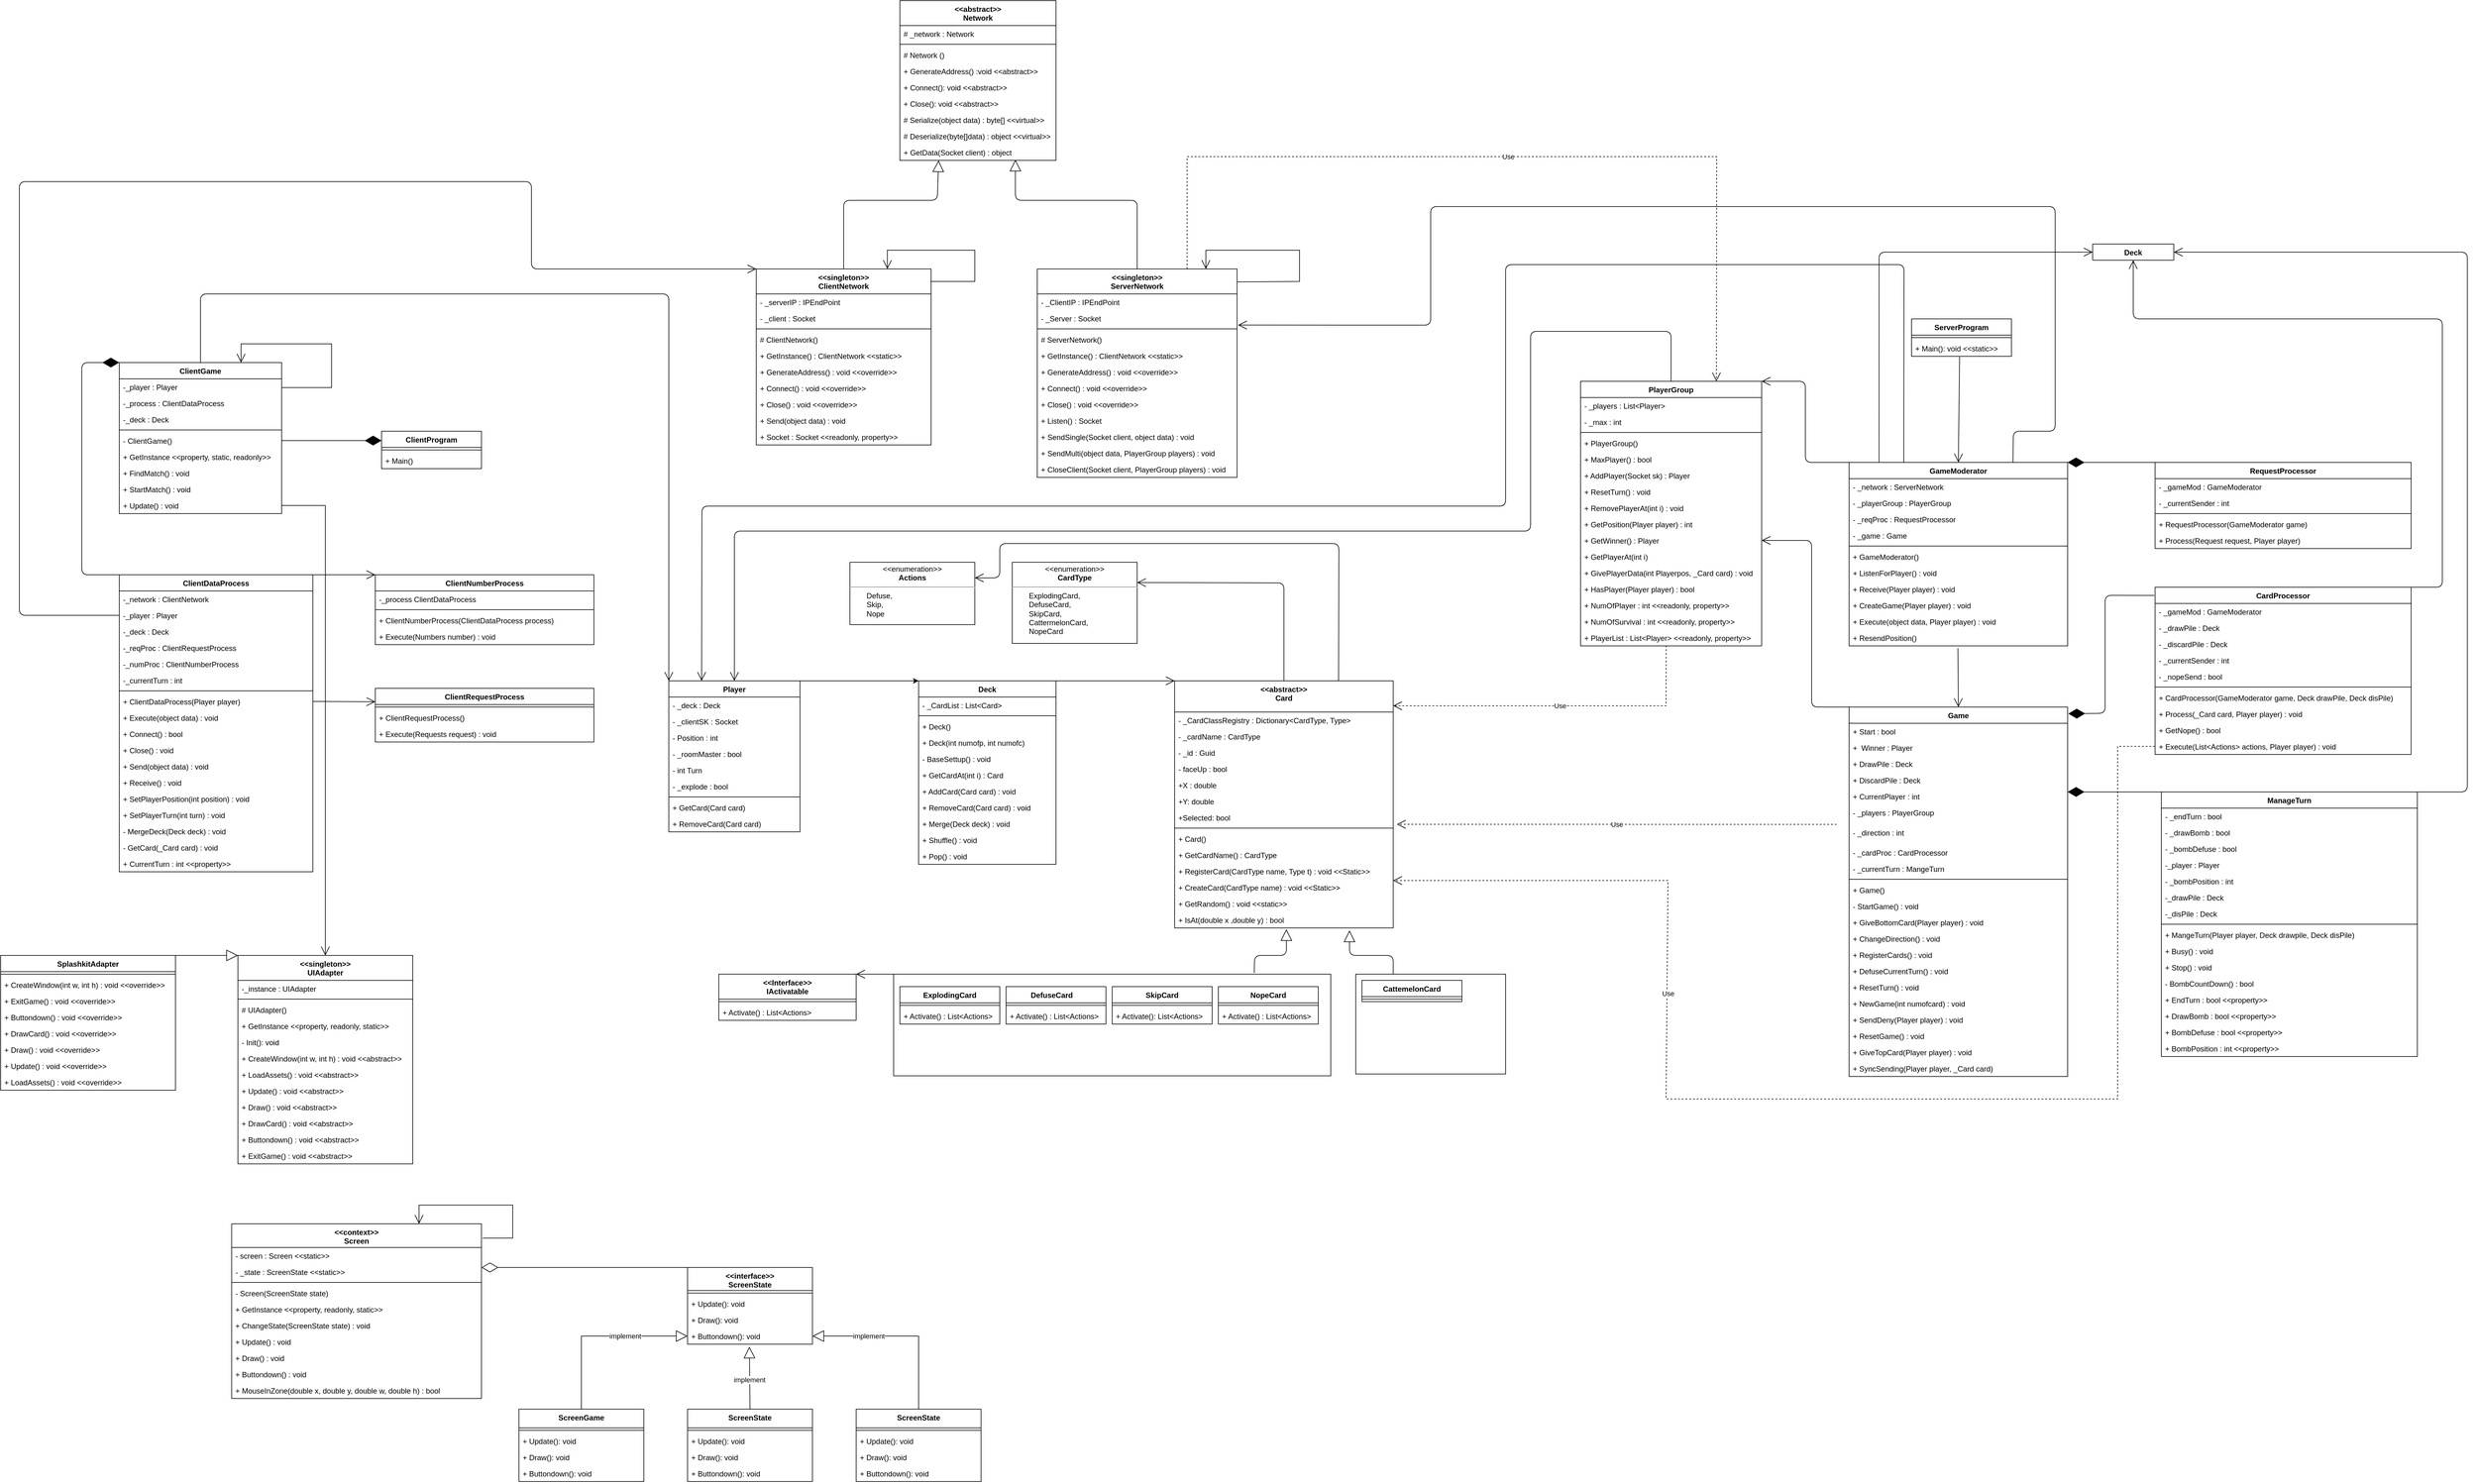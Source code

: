<mxfile version="15.5.7"><diagram id="tgsOs3fxPP7kzZZRs3cK" name="Page-1"><mxGraphModel dx="4749" dy="4306" grid="1" gridSize="10" guides="1" tooltips="1" connect="1" arrows="1" fold="1" page="1" pageScale="1" pageWidth="850" pageHeight="1100" math="0" shadow="0"><root><mxCell id="0"/><mxCell id="1" parent="0"/><mxCell id="ZdCjb-AigE1nIDNLoUnT-1" value="SplashkitAdapter" style="swimlane;fontStyle=1;align=center;verticalAlign=top;childLayout=stackLayout;horizontal=1;startSize=26;horizontalStack=0;resizeParent=1;resizeParentMax=0;resizeLast=0;collapsible=1;marginBottom=0;hachureGap=4;pointerEvents=0;" vertex="1" parent="1"><mxGeometry x="590" y="400" width="280" height="216" as="geometry"/></mxCell><mxCell id="ZdCjb-AigE1nIDNLoUnT-2" value="" style="line;strokeWidth=1;fillColor=none;align=left;verticalAlign=middle;spacingTop=-1;spacingLeft=3;spacingRight=3;rotatable=0;labelPosition=right;points=[];portConstraint=eastwest;" vertex="1" parent="ZdCjb-AigE1nIDNLoUnT-1"><mxGeometry y="26" width="280" height="8" as="geometry"/></mxCell><mxCell id="ZdCjb-AigE1nIDNLoUnT-3" value="+ CreateWindow(int w, int h) : void &lt;&lt;override&gt;&gt;" style="text;strokeColor=none;fillColor=none;align=left;verticalAlign=top;spacingLeft=4;spacingRight=4;overflow=hidden;rotatable=0;points=[[0,0.5],[1,0.5]];portConstraint=eastwest;" vertex="1" parent="ZdCjb-AigE1nIDNLoUnT-1"><mxGeometry y="34" width="280" height="26" as="geometry"/></mxCell><mxCell id="ZdCjb-AigE1nIDNLoUnT-4" value="+ ExitGame() : void &lt;&lt;override&gt;&gt;" style="text;strokeColor=none;fillColor=none;align=left;verticalAlign=top;spacingLeft=4;spacingRight=4;overflow=hidden;rotatable=0;points=[[0,0.5],[1,0.5]];portConstraint=eastwest;" vertex="1" parent="ZdCjb-AigE1nIDNLoUnT-1"><mxGeometry y="60" width="280" height="26" as="geometry"/></mxCell><mxCell id="ZdCjb-AigE1nIDNLoUnT-5" value="+ Buttondown() : void &lt;&lt;override&gt;&gt;" style="text;strokeColor=none;fillColor=none;align=left;verticalAlign=top;spacingLeft=4;spacingRight=4;overflow=hidden;rotatable=0;points=[[0,0.5],[1,0.5]];portConstraint=eastwest;" vertex="1" parent="ZdCjb-AigE1nIDNLoUnT-1"><mxGeometry y="86" width="280" height="26" as="geometry"/></mxCell><mxCell id="ZdCjb-AigE1nIDNLoUnT-6" value="+ DrawCard() : void &lt;&lt;override&gt;&gt;" style="text;strokeColor=none;fillColor=none;align=left;verticalAlign=top;spacingLeft=4;spacingRight=4;overflow=hidden;rotatable=0;points=[[0,0.5],[1,0.5]];portConstraint=eastwest;" vertex="1" parent="ZdCjb-AigE1nIDNLoUnT-1"><mxGeometry y="112" width="280" height="26" as="geometry"/></mxCell><mxCell id="ZdCjb-AigE1nIDNLoUnT-7" value="+ Draw() : void &lt;&lt;override&gt;&gt;" style="text;strokeColor=none;fillColor=none;align=left;verticalAlign=top;spacingLeft=4;spacingRight=4;overflow=hidden;rotatable=0;points=[[0,0.5],[1,0.5]];portConstraint=eastwest;" vertex="1" parent="ZdCjb-AigE1nIDNLoUnT-1"><mxGeometry y="138" width="280" height="26" as="geometry"/></mxCell><mxCell id="ZdCjb-AigE1nIDNLoUnT-8" value="+ Update() : void &lt;&lt;override&gt;&gt;" style="text;strokeColor=none;fillColor=none;align=left;verticalAlign=top;spacingLeft=4;spacingRight=4;overflow=hidden;rotatable=0;points=[[0,0.5],[1,0.5]];portConstraint=eastwest;" vertex="1" parent="ZdCjb-AigE1nIDNLoUnT-1"><mxGeometry y="164" width="280" height="26" as="geometry"/></mxCell><mxCell id="ZdCjb-AigE1nIDNLoUnT-9" value="+ LoadAssets() : void &lt;&lt;override&gt;&gt;" style="text;strokeColor=none;fillColor=none;align=left;verticalAlign=top;spacingLeft=4;spacingRight=4;overflow=hidden;rotatable=0;points=[[0,0.5],[1,0.5]];portConstraint=eastwest;" vertex="1" parent="ZdCjb-AigE1nIDNLoUnT-1"><mxGeometry y="190" width="280" height="26" as="geometry"/></mxCell><mxCell id="ZdCjb-AigE1nIDNLoUnT-10" value="&lt;&lt;singleton&gt;&gt;&#xA;UIAdapter" style="swimlane;fontStyle=1;align=center;verticalAlign=top;childLayout=stackLayout;horizontal=1;startSize=40;horizontalStack=0;resizeParent=1;resizeParentMax=0;resizeLast=0;collapsible=1;marginBottom=0;hachureGap=4;pointerEvents=0;" vertex="1" parent="1"><mxGeometry x="970" y="400" width="280" height="334" as="geometry"/></mxCell><mxCell id="ZdCjb-AigE1nIDNLoUnT-11" value="-_instance : UIAdapter" style="text;strokeColor=none;fillColor=none;align=left;verticalAlign=top;spacingLeft=4;spacingRight=4;overflow=hidden;rotatable=0;points=[[0,0.5],[1,0.5]];portConstraint=eastwest;" vertex="1" parent="ZdCjb-AigE1nIDNLoUnT-10"><mxGeometry y="40" width="280" height="26" as="geometry"/></mxCell><mxCell id="ZdCjb-AigE1nIDNLoUnT-12" value="" style="line;strokeWidth=1;fillColor=none;align=left;verticalAlign=middle;spacingTop=-1;spacingLeft=3;spacingRight=3;rotatable=0;labelPosition=right;points=[];portConstraint=eastwest;" vertex="1" parent="ZdCjb-AigE1nIDNLoUnT-10"><mxGeometry y="66" width="280" height="8" as="geometry"/></mxCell><mxCell id="ZdCjb-AigE1nIDNLoUnT-13" value="# UIAdapter()" style="text;strokeColor=none;fillColor=none;align=left;verticalAlign=top;spacingLeft=4;spacingRight=4;overflow=hidden;rotatable=0;points=[[0,0.5],[1,0.5]];portConstraint=eastwest;" vertex="1" parent="ZdCjb-AigE1nIDNLoUnT-10"><mxGeometry y="74" width="280" height="26" as="geometry"/></mxCell><mxCell id="ZdCjb-AigE1nIDNLoUnT-14" value="+ GetInstance &lt;&lt;property, readonly, static&gt;&gt;" style="text;strokeColor=none;fillColor=none;align=left;verticalAlign=top;spacingLeft=4;spacingRight=4;overflow=hidden;rotatable=0;points=[[0,0.5],[1,0.5]];portConstraint=eastwest;" vertex="1" parent="ZdCjb-AigE1nIDNLoUnT-10"><mxGeometry y="100" width="280" height="26" as="geometry"/></mxCell><mxCell id="ZdCjb-AigE1nIDNLoUnT-15" value="- Init(): void" style="text;strokeColor=none;fillColor=none;align=left;verticalAlign=top;spacingLeft=4;spacingRight=4;overflow=hidden;rotatable=0;points=[[0,0.5],[1,0.5]];portConstraint=eastwest;" vertex="1" parent="ZdCjb-AigE1nIDNLoUnT-10"><mxGeometry y="126" width="280" height="26" as="geometry"/></mxCell><mxCell id="ZdCjb-AigE1nIDNLoUnT-16" value="+ CreateWindow(int w, int h) : void &lt;&lt;abstract&gt;&gt;" style="text;strokeColor=none;fillColor=none;align=left;verticalAlign=top;spacingLeft=4;spacingRight=4;overflow=hidden;rotatable=0;points=[[0,0.5],[1,0.5]];portConstraint=eastwest;" vertex="1" parent="ZdCjb-AigE1nIDNLoUnT-10"><mxGeometry y="152" width="280" height="26" as="geometry"/></mxCell><mxCell id="ZdCjb-AigE1nIDNLoUnT-17" value="+ LoadAssets() : void &lt;&lt;abstract&gt;&gt;" style="text;strokeColor=none;fillColor=none;align=left;verticalAlign=top;spacingLeft=4;spacingRight=4;overflow=hidden;rotatable=0;points=[[0,0.5],[1,0.5]];portConstraint=eastwest;" vertex="1" parent="ZdCjb-AigE1nIDNLoUnT-10"><mxGeometry y="178" width="280" height="26" as="geometry"/></mxCell><mxCell id="ZdCjb-AigE1nIDNLoUnT-18" value="+ Update() : void &lt;&lt;abstract&gt;&gt;" style="text;strokeColor=none;fillColor=none;align=left;verticalAlign=top;spacingLeft=4;spacingRight=4;overflow=hidden;rotatable=0;points=[[0,0.5],[1,0.5]];portConstraint=eastwest;" vertex="1" parent="ZdCjb-AigE1nIDNLoUnT-10"><mxGeometry y="204" width="280" height="26" as="geometry"/></mxCell><mxCell id="ZdCjb-AigE1nIDNLoUnT-19" value="+ Draw() : void &lt;&lt;abstract&gt;&gt;" style="text;strokeColor=none;fillColor=none;align=left;verticalAlign=top;spacingLeft=4;spacingRight=4;overflow=hidden;rotatable=0;points=[[0,0.5],[1,0.5]];portConstraint=eastwest;" vertex="1" parent="ZdCjb-AigE1nIDNLoUnT-10"><mxGeometry y="230" width="280" height="26" as="geometry"/></mxCell><mxCell id="ZdCjb-AigE1nIDNLoUnT-20" value="+ DrawCard() : void &lt;&lt;abstract&gt;&gt;" style="text;strokeColor=none;fillColor=none;align=left;verticalAlign=top;spacingLeft=4;spacingRight=4;overflow=hidden;rotatable=0;points=[[0,0.5],[1,0.5]];portConstraint=eastwest;" vertex="1" parent="ZdCjb-AigE1nIDNLoUnT-10"><mxGeometry y="256" width="280" height="26" as="geometry"/></mxCell><mxCell id="ZdCjb-AigE1nIDNLoUnT-21" value="+ Buttondown() : void &lt;&lt;abstract&gt;&gt;" style="text;strokeColor=none;fillColor=none;align=left;verticalAlign=top;spacingLeft=4;spacingRight=4;overflow=hidden;rotatable=0;points=[[0,0.5],[1,0.5]];portConstraint=eastwest;" vertex="1" parent="ZdCjb-AigE1nIDNLoUnT-10"><mxGeometry y="282" width="280" height="26" as="geometry"/></mxCell><mxCell id="ZdCjb-AigE1nIDNLoUnT-22" value="+ ExitGame() : void &lt;&lt;abstract&gt;&gt;" style="text;strokeColor=none;fillColor=none;align=left;verticalAlign=top;spacingLeft=4;spacingRight=4;overflow=hidden;rotatable=0;points=[[0,0.5],[1,0.5]];portConstraint=eastwest;" vertex="1" parent="ZdCjb-AigE1nIDNLoUnT-10"><mxGeometry y="308" width="280" height="26" as="geometry"/></mxCell><mxCell id="ZdCjb-AigE1nIDNLoUnT-23" value="" style="endArrow=block;endSize=16;endFill=0;html=1;rounded=0;exitX=1;exitY=0;exitDx=0;exitDy=0;entryX=0;entryY=0;entryDx=0;entryDy=0;" edge="1" parent="1" source="ZdCjb-AigE1nIDNLoUnT-1" target="ZdCjb-AigE1nIDNLoUnT-10"><mxGeometry width="160" relative="1" as="geometry"><mxPoint x="980" y="730" as="sourcePoint"/><mxPoint x="1140" y="730" as="targetPoint"/></mxGeometry></mxCell><mxCell id="ZdCjb-AigE1nIDNLoUnT-24" value="ClientProgram" style="swimlane;fontStyle=1;align=center;verticalAlign=top;childLayout=stackLayout;horizontal=1;startSize=26;horizontalStack=0;resizeParent=1;resizeParentMax=0;resizeLast=0;collapsible=1;marginBottom=0;" vertex="1" parent="1"><mxGeometry x="1200" y="-440" width="160" height="60" as="geometry"/></mxCell><mxCell id="ZdCjb-AigE1nIDNLoUnT-25" value="" style="line;strokeWidth=1;fillColor=none;align=left;verticalAlign=middle;spacingTop=-1;spacingLeft=3;spacingRight=3;rotatable=0;labelPosition=right;points=[];portConstraint=eastwest;" vertex="1" parent="ZdCjb-AigE1nIDNLoUnT-24"><mxGeometry y="26" width="160" height="8" as="geometry"/></mxCell><mxCell id="ZdCjb-AigE1nIDNLoUnT-26" value="+ Main()" style="text;strokeColor=none;fillColor=none;align=left;verticalAlign=top;spacingLeft=4;spacingRight=4;overflow=hidden;rotatable=0;points=[[0,0.5],[1,0.5]];portConstraint=eastwest;" vertex="1" parent="ZdCjb-AigE1nIDNLoUnT-24"><mxGeometry y="34" width="160" height="26" as="geometry"/></mxCell><mxCell id="ZdCjb-AigE1nIDNLoUnT-27" value="ClientGame" style="swimlane;fontStyle=1;align=center;verticalAlign=top;childLayout=stackLayout;horizontal=1;startSize=26;horizontalStack=0;resizeParent=1;resizeParentMax=0;resizeLast=0;collapsible=1;marginBottom=0;" vertex="1" parent="1"><mxGeometry x="780" y="-550" width="260" height="242" as="geometry"/></mxCell><mxCell id="ZdCjb-AigE1nIDNLoUnT-28" value="-_player : Player" style="text;strokeColor=none;fillColor=none;align=left;verticalAlign=top;spacingLeft=4;spacingRight=4;overflow=hidden;rotatable=0;points=[[0,0.5],[1,0.5]];portConstraint=eastwest;" vertex="1" parent="ZdCjb-AigE1nIDNLoUnT-27"><mxGeometry y="26" width="260" height="26" as="geometry"/></mxCell><mxCell id="ZdCjb-AigE1nIDNLoUnT-29" value="-_process : ClientDataProcess" style="text;strokeColor=none;fillColor=none;align=left;verticalAlign=top;spacingLeft=4;spacingRight=4;overflow=hidden;rotatable=0;points=[[0,0.5],[1,0.5]];portConstraint=eastwest;" vertex="1" parent="ZdCjb-AigE1nIDNLoUnT-27"><mxGeometry y="52" width="260" height="26" as="geometry"/></mxCell><mxCell id="ZdCjb-AigE1nIDNLoUnT-30" value="-_deck : Deck" style="text;strokeColor=none;fillColor=none;align=left;verticalAlign=top;spacingLeft=4;spacingRight=4;overflow=hidden;rotatable=0;points=[[0,0.5],[1,0.5]];portConstraint=eastwest;" vertex="1" parent="ZdCjb-AigE1nIDNLoUnT-27"><mxGeometry y="78" width="260" height="26" as="geometry"/></mxCell><mxCell id="ZdCjb-AigE1nIDNLoUnT-31" value="" style="line;strokeWidth=1;fillColor=none;align=left;verticalAlign=middle;spacingTop=-1;spacingLeft=3;spacingRight=3;rotatable=0;labelPosition=right;points=[];portConstraint=eastwest;" vertex="1" parent="ZdCjb-AigE1nIDNLoUnT-27"><mxGeometry y="104" width="260" height="8" as="geometry"/></mxCell><mxCell id="ZdCjb-AigE1nIDNLoUnT-32" value="- ClientGame()" style="text;strokeColor=none;fillColor=none;align=left;verticalAlign=top;spacingLeft=4;spacingRight=4;overflow=hidden;rotatable=0;points=[[0,0.5],[1,0.5]];portConstraint=eastwest;" vertex="1" parent="ZdCjb-AigE1nIDNLoUnT-27"><mxGeometry y="112" width="260" height="26" as="geometry"/></mxCell><mxCell id="ZdCjb-AigE1nIDNLoUnT-33" value="+ GetInstance &lt;&lt;property, static, readonly&gt;&gt;" style="text;strokeColor=none;fillColor=none;align=left;verticalAlign=top;spacingLeft=4;spacingRight=4;overflow=hidden;rotatable=0;points=[[0,0.5],[1,0.5]];portConstraint=eastwest;" vertex="1" parent="ZdCjb-AigE1nIDNLoUnT-27"><mxGeometry y="138" width="260" height="26" as="geometry"/></mxCell><mxCell id="ZdCjb-AigE1nIDNLoUnT-34" value="+ FindMatch() : void" style="text;strokeColor=none;fillColor=none;align=left;verticalAlign=top;spacingLeft=4;spacingRight=4;overflow=hidden;rotatable=0;points=[[0,0.5],[1,0.5]];portConstraint=eastwest;" vertex="1" parent="ZdCjb-AigE1nIDNLoUnT-27"><mxGeometry y="164" width="260" height="26" as="geometry"/></mxCell><mxCell id="ZdCjb-AigE1nIDNLoUnT-35" value="+ StartMatch() : void" style="text;strokeColor=none;fillColor=none;align=left;verticalAlign=top;spacingLeft=4;spacingRight=4;overflow=hidden;rotatable=0;points=[[0,0.5],[1,0.5]];portConstraint=eastwest;" vertex="1" parent="ZdCjb-AigE1nIDNLoUnT-27"><mxGeometry y="190" width="260" height="26" as="geometry"/></mxCell><mxCell id="ZdCjb-AigE1nIDNLoUnT-36" value="+ Update() : void" style="text;strokeColor=none;fillColor=none;align=left;verticalAlign=top;spacingLeft=4;spacingRight=4;overflow=hidden;rotatable=0;points=[[0,0.5],[1,0.5]];portConstraint=eastwest;" vertex="1" parent="ZdCjb-AigE1nIDNLoUnT-27"><mxGeometry y="216" width="260" height="26" as="geometry"/></mxCell><mxCell id="ZdCjb-AigE1nIDNLoUnT-37" value="" style="endArrow=open;endFill=1;endSize=12;html=1;rounded=0;entryX=0.75;entryY=0;entryDx=0;entryDy=0;" edge="1" parent="ZdCjb-AigE1nIDNLoUnT-27" target="ZdCjb-AigE1nIDNLoUnT-27"><mxGeometry width="160" relative="1" as="geometry"><mxPoint x="260" y="40" as="sourcePoint"/><mxPoint x="370" y="150" as="targetPoint"/><Array as="points"><mxPoint x="340" y="40"/><mxPoint x="340" y="-30"/><mxPoint x="195" y="-30"/></Array></mxGeometry></mxCell><mxCell id="ZdCjb-AigE1nIDNLoUnT-38" value="" style="endArrow=diamondThin;endFill=1;endSize=24;html=1;exitX=1;exitY=0.5;exitDx=0;exitDy=0;entryX=0;entryY=0.25;entryDx=0;entryDy=0;" edge="1" parent="1" source="ZdCjb-AigE1nIDNLoUnT-32" target="ZdCjb-AigE1nIDNLoUnT-24"><mxGeometry width="160" relative="1" as="geometry"><mxPoint x="990" y="-535" as="sourcePoint"/><mxPoint x="1100" y="-533" as="targetPoint"/></mxGeometry></mxCell><mxCell id="ZdCjb-AigE1nIDNLoUnT-41" value="" style="endArrow=open;endFill=1;endSize=12;html=1;exitX=0.5;exitY=0;exitDx=0;exitDy=0;entryX=0;entryY=0;entryDx=0;entryDy=0;" edge="1" parent="1" source="ZdCjb-AigE1nIDNLoUnT-27" target="ZdCjb-AigE1nIDNLoUnT-130"><mxGeometry width="160" relative="1" as="geometry"><mxPoint x="780" y="-450" as="sourcePoint"/><mxPoint x="910" y="-674" as="targetPoint"/><Array as="points"><mxPoint x="910" y="-660"/><mxPoint x="1660" y="-660"/></Array></mxGeometry></mxCell><mxCell id="ZdCjb-AigE1nIDNLoUnT-42" value="ClientDataProcess" style="swimlane;fontStyle=1;align=center;verticalAlign=top;childLayout=stackLayout;horizontal=1;startSize=26;horizontalStack=0;resizeParent=1;resizeParentMax=0;resizeLast=0;collapsible=1;marginBottom=0;" vertex="1" parent="1"><mxGeometry x="780" y="-210" width="310" height="476" as="geometry"/></mxCell><mxCell id="ZdCjb-AigE1nIDNLoUnT-43" value="-_network : ClientNetwork" style="text;strokeColor=none;fillColor=none;align=left;verticalAlign=top;spacingLeft=4;spacingRight=4;overflow=hidden;rotatable=0;points=[[0,0.5],[1,0.5]];portConstraint=eastwest;" vertex="1" parent="ZdCjb-AigE1nIDNLoUnT-42"><mxGeometry y="26" width="310" height="26" as="geometry"/></mxCell><mxCell id="ZdCjb-AigE1nIDNLoUnT-44" value="-_player : Player" style="text;strokeColor=none;fillColor=none;align=left;verticalAlign=top;spacingLeft=4;spacingRight=4;overflow=hidden;rotatable=0;points=[[0,0.5],[1,0.5]];portConstraint=eastwest;" vertex="1" parent="ZdCjb-AigE1nIDNLoUnT-42"><mxGeometry y="52" width="310" height="26" as="geometry"/></mxCell><mxCell id="ZdCjb-AigE1nIDNLoUnT-45" value="-_deck : Deck" style="text;strokeColor=none;fillColor=none;align=left;verticalAlign=top;spacingLeft=4;spacingRight=4;overflow=hidden;rotatable=0;points=[[0,0.5],[1,0.5]];portConstraint=eastwest;" vertex="1" parent="ZdCjb-AigE1nIDNLoUnT-42"><mxGeometry y="78" width="310" height="26" as="geometry"/></mxCell><mxCell id="ZdCjb-AigE1nIDNLoUnT-46" value="-_reqProc : ClientRequestProcess" style="text;strokeColor=none;fillColor=none;align=left;verticalAlign=top;spacingLeft=4;spacingRight=4;overflow=hidden;rotatable=0;points=[[0,0.5],[1,0.5]];portConstraint=eastwest;" vertex="1" parent="ZdCjb-AigE1nIDNLoUnT-42"><mxGeometry y="104" width="310" height="26" as="geometry"/></mxCell><mxCell id="ZdCjb-AigE1nIDNLoUnT-47" value="-_numProc : ClientNumberProcess" style="text;strokeColor=none;fillColor=none;align=left;verticalAlign=top;spacingLeft=4;spacingRight=4;overflow=hidden;rotatable=0;points=[[0,0.5],[1,0.5]];portConstraint=eastwest;" vertex="1" parent="ZdCjb-AigE1nIDNLoUnT-42"><mxGeometry y="130" width="310" height="26" as="geometry"/></mxCell><mxCell id="ZdCjb-AigE1nIDNLoUnT-48" value="-_currentTurn : int" style="text;strokeColor=none;fillColor=none;align=left;verticalAlign=top;spacingLeft=4;spacingRight=4;overflow=hidden;rotatable=0;points=[[0,0.5],[1,0.5]];portConstraint=eastwest;" vertex="1" parent="ZdCjb-AigE1nIDNLoUnT-42"><mxGeometry y="156" width="310" height="26" as="geometry"/></mxCell><mxCell id="ZdCjb-AigE1nIDNLoUnT-49" value="" style="line;strokeWidth=1;fillColor=none;align=left;verticalAlign=middle;spacingTop=-1;spacingLeft=3;spacingRight=3;rotatable=0;labelPosition=right;points=[];portConstraint=eastwest;" vertex="1" parent="ZdCjb-AigE1nIDNLoUnT-42"><mxGeometry y="182" width="310" height="8" as="geometry"/></mxCell><mxCell id="ZdCjb-AigE1nIDNLoUnT-50" value="+ ClientDataProcess(Player player)" style="text;strokeColor=none;fillColor=none;align=left;verticalAlign=top;spacingLeft=4;spacingRight=4;overflow=hidden;rotatable=0;points=[[0,0.5],[1,0.5]];portConstraint=eastwest;" vertex="1" parent="ZdCjb-AigE1nIDNLoUnT-42"><mxGeometry y="190" width="310" height="26" as="geometry"/></mxCell><mxCell id="ZdCjb-AigE1nIDNLoUnT-51" value="+ Execute(object data) : void" style="text;strokeColor=none;fillColor=none;align=left;verticalAlign=top;spacingLeft=4;spacingRight=4;overflow=hidden;rotatable=0;points=[[0,0.5],[1,0.5]];portConstraint=eastwest;" vertex="1" parent="ZdCjb-AigE1nIDNLoUnT-42"><mxGeometry y="216" width="310" height="26" as="geometry"/></mxCell><mxCell id="ZdCjb-AigE1nIDNLoUnT-52" value="+ Connect() : bool" style="text;strokeColor=none;fillColor=none;align=left;verticalAlign=top;spacingLeft=4;spacingRight=4;overflow=hidden;rotatable=0;points=[[0,0.5],[1,0.5]];portConstraint=eastwest;" vertex="1" parent="ZdCjb-AigE1nIDNLoUnT-42"><mxGeometry y="242" width="310" height="26" as="geometry"/></mxCell><mxCell id="ZdCjb-AigE1nIDNLoUnT-53" value="+ Close() : void" style="text;strokeColor=none;fillColor=none;align=left;verticalAlign=top;spacingLeft=4;spacingRight=4;overflow=hidden;rotatable=0;points=[[0,0.5],[1,0.5]];portConstraint=eastwest;" vertex="1" parent="ZdCjb-AigE1nIDNLoUnT-42"><mxGeometry y="268" width="310" height="26" as="geometry"/></mxCell><mxCell id="ZdCjb-AigE1nIDNLoUnT-54" value="+ Send(object data) : void" style="text;strokeColor=none;fillColor=none;align=left;verticalAlign=top;spacingLeft=4;spacingRight=4;overflow=hidden;rotatable=0;points=[[0,0.5],[1,0.5]];portConstraint=eastwest;" vertex="1" parent="ZdCjb-AigE1nIDNLoUnT-42"><mxGeometry y="294" width="310" height="26" as="geometry"/></mxCell><mxCell id="ZdCjb-AigE1nIDNLoUnT-55" value="+ Receive() : void" style="text;strokeColor=none;fillColor=none;align=left;verticalAlign=top;spacingLeft=4;spacingRight=4;overflow=hidden;rotatable=0;points=[[0,0.5],[1,0.5]];portConstraint=eastwest;" vertex="1" parent="ZdCjb-AigE1nIDNLoUnT-42"><mxGeometry y="320" width="310" height="26" as="geometry"/></mxCell><mxCell id="ZdCjb-AigE1nIDNLoUnT-56" value="+ SetPlayerPosition(int position) : void" style="text;strokeColor=none;fillColor=none;align=left;verticalAlign=top;spacingLeft=4;spacingRight=4;overflow=hidden;rotatable=0;points=[[0,0.5],[1,0.5]];portConstraint=eastwest;" vertex="1" parent="ZdCjb-AigE1nIDNLoUnT-42"><mxGeometry y="346" width="310" height="26" as="geometry"/></mxCell><mxCell id="ZdCjb-AigE1nIDNLoUnT-57" value="+ SetPlayerTurn(int turn) : void" style="text;strokeColor=none;fillColor=none;align=left;verticalAlign=top;spacingLeft=4;spacingRight=4;overflow=hidden;rotatable=0;points=[[0,0.5],[1,0.5]];portConstraint=eastwest;" vertex="1" parent="ZdCjb-AigE1nIDNLoUnT-42"><mxGeometry y="372" width="310" height="26" as="geometry"/></mxCell><mxCell id="ZdCjb-AigE1nIDNLoUnT-58" value="- MergeDeck(Deck deck) : void" style="text;strokeColor=none;fillColor=none;align=left;verticalAlign=top;spacingLeft=4;spacingRight=4;overflow=hidden;rotatable=0;points=[[0,0.5],[1,0.5]];portConstraint=eastwest;" vertex="1" parent="ZdCjb-AigE1nIDNLoUnT-42"><mxGeometry y="398" width="310" height="26" as="geometry"/></mxCell><mxCell id="ZdCjb-AigE1nIDNLoUnT-59" value="- GetCard(_Card card) : void" style="text;strokeColor=none;fillColor=none;align=left;verticalAlign=top;spacingLeft=4;spacingRight=4;overflow=hidden;rotatable=0;points=[[0,0.5],[1,0.5]];portConstraint=eastwest;" vertex="1" parent="ZdCjb-AigE1nIDNLoUnT-42"><mxGeometry y="424" width="310" height="26" as="geometry"/></mxCell><mxCell id="ZdCjb-AigE1nIDNLoUnT-60" value="+ CurrentTurn : int &lt;&lt;property&gt;&gt;" style="text;strokeColor=none;fillColor=none;align=left;verticalAlign=top;spacingLeft=4;spacingRight=4;overflow=hidden;rotatable=0;points=[[0,0.5],[1,0.5]];portConstraint=eastwest;" vertex="1" parent="ZdCjb-AigE1nIDNLoUnT-42"><mxGeometry y="450" width="310" height="26" as="geometry"/></mxCell><mxCell id="ZdCjb-AigE1nIDNLoUnT-61" value="" style="endArrow=diamondThin;endFill=1;endSize=24;html=1;exitX=0;exitY=0;exitDx=0;exitDy=0;entryX=0;entryY=0;entryDx=0;entryDy=0;" edge="1" parent="1" source="ZdCjb-AigE1nIDNLoUnT-42" target="ZdCjb-AigE1nIDNLoUnT-27"><mxGeometry width="160" relative="1" as="geometry"><mxPoint x="850" y="-230" as="sourcePoint"/><mxPoint x="1010" y="-230" as="targetPoint"/><Array as="points"><mxPoint x="720" y="-210"/><mxPoint x="720" y="-550"/></Array></mxGeometry></mxCell><mxCell id="ZdCjb-AigE1nIDNLoUnT-64" value="" style="endArrow=open;endFill=1;endSize=12;html=1;exitX=0;exitY=0.5;exitDx=0;exitDy=0;entryX=0;entryY=0;entryDx=0;entryDy=0;" edge="1" parent="1" source="ZdCjb-AigE1nIDNLoUnT-44" target="ZdCjb-AigE1nIDNLoUnT-173"><mxGeometry width="160" relative="1" as="geometry"><mxPoint x="680" y="-440" as="sourcePoint"/><mxPoint x="620" y="-634" as="targetPoint"/><Array as="points"><mxPoint x="620" y="-145"/><mxPoint x="620" y="-840"/><mxPoint x="1440" y="-840"/><mxPoint x="1440" y="-700"/></Array></mxGeometry></mxCell><mxCell id="ZdCjb-AigE1nIDNLoUnT-65" value="ClientNumberProcess" style="swimlane;fontStyle=1;align=center;verticalAlign=top;childLayout=stackLayout;horizontal=1;startSize=26;horizontalStack=0;resizeParent=1;resizeParentMax=0;resizeLast=0;collapsible=1;marginBottom=0;" vertex="1" parent="1"><mxGeometry x="1190" y="-210" width="350" height="112" as="geometry"/></mxCell><mxCell id="ZdCjb-AigE1nIDNLoUnT-66" value="-_process ClientDataProcess" style="text;strokeColor=none;fillColor=none;align=left;verticalAlign=top;spacingLeft=4;spacingRight=4;overflow=hidden;rotatable=0;points=[[0,0.5],[1,0.5]];portConstraint=eastwest;" vertex="1" parent="ZdCjb-AigE1nIDNLoUnT-65"><mxGeometry y="26" width="350" height="26" as="geometry"/></mxCell><mxCell id="ZdCjb-AigE1nIDNLoUnT-67" value="" style="line;strokeWidth=1;fillColor=none;align=left;verticalAlign=middle;spacingTop=-1;spacingLeft=3;spacingRight=3;rotatable=0;labelPosition=right;points=[];portConstraint=eastwest;" vertex="1" parent="ZdCjb-AigE1nIDNLoUnT-65"><mxGeometry y="52" width="350" height="8" as="geometry"/></mxCell><mxCell id="ZdCjb-AigE1nIDNLoUnT-68" value="+ ClientNumberProcess(ClientDataProcess process)" style="text;strokeColor=none;fillColor=none;align=left;verticalAlign=top;spacingLeft=4;spacingRight=4;overflow=hidden;rotatable=0;points=[[0,0.5],[1,0.5]];portConstraint=eastwest;" vertex="1" parent="ZdCjb-AigE1nIDNLoUnT-65"><mxGeometry y="60" width="350" height="26" as="geometry"/></mxCell><mxCell id="ZdCjb-AigE1nIDNLoUnT-69" value="+ Execute(Numbers number) : void" style="text;strokeColor=none;fillColor=none;align=left;verticalAlign=top;spacingLeft=4;spacingRight=4;overflow=hidden;rotatable=0;points=[[0,0.5],[1,0.5]];portConstraint=eastwest;" vertex="1" parent="ZdCjb-AigE1nIDNLoUnT-65"><mxGeometry y="86" width="350" height="26" as="geometry"/></mxCell><mxCell id="ZdCjb-AigE1nIDNLoUnT-70" value="" style="endArrow=open;endFill=1;endSize=12;html=1;exitX=1;exitY=0;exitDx=0;exitDy=0;entryX=0;entryY=0;entryDx=0;entryDy=0;" edge="1" parent="1" source="ZdCjb-AigE1nIDNLoUnT-42" target="ZdCjb-AigE1nIDNLoUnT-65"><mxGeometry width="160" relative="1" as="geometry"><mxPoint x="980" y="-180" as="sourcePoint"/><mxPoint x="1140" y="-180" as="targetPoint"/></mxGeometry></mxCell><mxCell id="ZdCjb-AigE1nIDNLoUnT-71" value="ClientRequestProcess" style="swimlane;fontStyle=1;align=center;verticalAlign=top;childLayout=stackLayout;horizontal=1;startSize=26;horizontalStack=0;resizeParent=1;resizeParentMax=0;resizeLast=0;collapsible=1;marginBottom=0;" vertex="1" parent="1"><mxGeometry x="1190" y="-28" width="350" height="86" as="geometry"/></mxCell><mxCell id="ZdCjb-AigE1nIDNLoUnT-72" value="" style="line;strokeWidth=1;fillColor=none;align=left;verticalAlign=middle;spacingTop=-1;spacingLeft=3;spacingRight=3;rotatable=0;labelPosition=right;points=[];portConstraint=eastwest;" vertex="1" parent="ZdCjb-AigE1nIDNLoUnT-71"><mxGeometry y="26" width="350" height="8" as="geometry"/></mxCell><mxCell id="ZdCjb-AigE1nIDNLoUnT-73" value="+ ClientRequestProcess()" style="text;strokeColor=none;fillColor=none;align=left;verticalAlign=top;spacingLeft=4;spacingRight=4;overflow=hidden;rotatable=0;points=[[0,0.5],[1,0.5]];portConstraint=eastwest;" vertex="1" parent="ZdCjb-AigE1nIDNLoUnT-71"><mxGeometry y="34" width="350" height="26" as="geometry"/></mxCell><mxCell id="ZdCjb-AigE1nIDNLoUnT-74" value="+ Execute(Requests request) : void" style="text;strokeColor=none;fillColor=none;align=left;verticalAlign=top;spacingLeft=4;spacingRight=4;overflow=hidden;rotatable=0;points=[[0,0.5],[1,0.5]];portConstraint=eastwest;" vertex="1" parent="ZdCjb-AigE1nIDNLoUnT-71"><mxGeometry y="60" width="350" height="26" as="geometry"/></mxCell><mxCell id="ZdCjb-AigE1nIDNLoUnT-75" value="" style="endArrow=open;endFill=1;endSize=12;html=1;exitX=1;exitY=0.5;exitDx=0;exitDy=0;entryX=0;entryY=0.25;entryDx=0;entryDy=0;" edge="1" parent="1" source="ZdCjb-AigE1nIDNLoUnT-50" target="ZdCjb-AigE1nIDNLoUnT-71"><mxGeometry width="160" relative="1" as="geometry"><mxPoint x="1140" y="-50" as="sourcePoint"/><mxPoint x="1300" y="-50" as="targetPoint"/></mxGeometry></mxCell><mxCell id="ZdCjb-AigE1nIDNLoUnT-76" value="&lt;&lt;abstract&gt;&gt;&#xA;Card" style="swimlane;fontStyle=1;align=center;verticalAlign=top;childLayout=stackLayout;horizontal=1;startSize=50;horizontalStack=0;resizeParent=1;resizeParentMax=0;resizeLast=0;collapsible=1;marginBottom=0;" vertex="1" parent="1"><mxGeometry x="2470" y="-40" width="350" height="396" as="geometry"/></mxCell><mxCell id="ZdCjb-AigE1nIDNLoUnT-77" value="- _CardClassRegistry : Dictionary&lt;CardType, Type&gt;" style="text;strokeColor=none;fillColor=none;align=left;verticalAlign=top;spacingLeft=4;spacingRight=4;overflow=hidden;rotatable=0;points=[[0,0.5],[1,0.5]];portConstraint=eastwest;" vertex="1" parent="ZdCjb-AigE1nIDNLoUnT-76"><mxGeometry y="50" width="350" height="26" as="geometry"/></mxCell><mxCell id="ZdCjb-AigE1nIDNLoUnT-78" value="- _cardName : CardType" style="text;strokeColor=none;fillColor=none;align=left;verticalAlign=top;spacingLeft=4;spacingRight=4;overflow=hidden;rotatable=0;points=[[0,0.5],[1,0.5]];portConstraint=eastwest;" vertex="1" parent="ZdCjb-AigE1nIDNLoUnT-76"><mxGeometry y="76" width="350" height="26" as="geometry"/></mxCell><mxCell id="ZdCjb-AigE1nIDNLoUnT-79" value="- _id : Guid" style="text;strokeColor=none;fillColor=none;align=left;verticalAlign=top;spacingLeft=4;spacingRight=4;overflow=hidden;rotatable=0;points=[[0,0.5],[1,0.5]];portConstraint=eastwest;" vertex="1" parent="ZdCjb-AigE1nIDNLoUnT-76"><mxGeometry y="102" width="350" height="26" as="geometry"/></mxCell><mxCell id="ZdCjb-AigE1nIDNLoUnT-80" value="- faceUp : bool" style="text;strokeColor=none;fillColor=none;align=left;verticalAlign=top;spacingLeft=4;spacingRight=4;overflow=hidden;rotatable=0;points=[[0,0.5],[1,0.5]];portConstraint=eastwest;" vertex="1" parent="ZdCjb-AigE1nIDNLoUnT-76"><mxGeometry y="128" width="350" height="26" as="geometry"/></mxCell><mxCell id="ZdCjb-AigE1nIDNLoUnT-81" value="+X : double" style="text;strokeColor=none;fillColor=none;align=left;verticalAlign=top;spacingLeft=4;spacingRight=4;overflow=hidden;rotatable=0;points=[[0,0.5],[1,0.5]];portConstraint=eastwest;" vertex="1" parent="ZdCjb-AigE1nIDNLoUnT-76"><mxGeometry y="154" width="350" height="26" as="geometry"/></mxCell><mxCell id="ZdCjb-AigE1nIDNLoUnT-82" value="+Y: double" style="text;strokeColor=none;fillColor=none;align=left;verticalAlign=top;spacingLeft=4;spacingRight=4;overflow=hidden;rotatable=0;points=[[0,0.5],[1,0.5]];portConstraint=eastwest;" vertex="1" parent="ZdCjb-AigE1nIDNLoUnT-76"><mxGeometry y="180" width="350" height="26" as="geometry"/></mxCell><mxCell id="ZdCjb-AigE1nIDNLoUnT-83" value="+Selected: bool" style="text;strokeColor=none;fillColor=none;align=left;verticalAlign=top;spacingLeft=4;spacingRight=4;overflow=hidden;rotatable=0;points=[[0,0.5],[1,0.5]];portConstraint=eastwest;" vertex="1" parent="ZdCjb-AigE1nIDNLoUnT-76"><mxGeometry y="206" width="350" height="26" as="geometry"/></mxCell><mxCell id="ZdCjb-AigE1nIDNLoUnT-84" value="" style="line;strokeWidth=1;fillColor=none;align=left;verticalAlign=middle;spacingTop=-1;spacingLeft=3;spacingRight=3;rotatable=0;labelPosition=right;points=[];portConstraint=eastwest;" vertex="1" parent="ZdCjb-AigE1nIDNLoUnT-76"><mxGeometry y="232" width="350" height="8" as="geometry"/></mxCell><mxCell id="ZdCjb-AigE1nIDNLoUnT-85" value="+ Card() " style="text;strokeColor=none;fillColor=none;align=left;verticalAlign=top;spacingLeft=4;spacingRight=4;overflow=hidden;rotatable=0;points=[[0,0.5],[1,0.5]];portConstraint=eastwest;" vertex="1" parent="ZdCjb-AigE1nIDNLoUnT-76"><mxGeometry y="240" width="350" height="26" as="geometry"/></mxCell><mxCell id="ZdCjb-AigE1nIDNLoUnT-86" value="+ GetCardName() : CardType" style="text;strokeColor=none;fillColor=none;align=left;verticalAlign=top;spacingLeft=4;spacingRight=4;overflow=hidden;rotatable=0;points=[[0,0.5],[1,0.5]];portConstraint=eastwest;" vertex="1" parent="ZdCjb-AigE1nIDNLoUnT-76"><mxGeometry y="266" width="350" height="26" as="geometry"/></mxCell><mxCell id="ZdCjb-AigE1nIDNLoUnT-87" value="+ RegisterCard(CardType name, Type t) : void &lt;&lt;Static&gt;&gt;" style="text;strokeColor=none;fillColor=none;align=left;verticalAlign=top;spacingLeft=4;spacingRight=4;overflow=hidden;rotatable=0;points=[[0,0.5],[1,0.5]];portConstraint=eastwest;" vertex="1" parent="ZdCjb-AigE1nIDNLoUnT-76"><mxGeometry y="292" width="350" height="26" as="geometry"/></mxCell><mxCell id="ZdCjb-AigE1nIDNLoUnT-88" value="+ CreateCard(CardType name) : void &lt;&lt;Static&gt;&gt;" style="text;strokeColor=none;fillColor=none;align=left;verticalAlign=top;spacingLeft=4;spacingRight=4;overflow=hidden;rotatable=0;points=[[0,0.5],[1,0.5]];portConstraint=eastwest;" vertex="1" parent="ZdCjb-AigE1nIDNLoUnT-76"><mxGeometry y="318" width="350" height="26" as="geometry"/></mxCell><mxCell id="ZdCjb-AigE1nIDNLoUnT-89" value="+ GetRandom() : void &lt;&lt;static&gt;&gt;" style="text;strokeColor=none;fillColor=none;align=left;verticalAlign=top;spacingLeft=4;spacingRight=4;overflow=hidden;rotatable=0;points=[[0,0.5],[1,0.5]];portConstraint=eastwest;" vertex="1" parent="ZdCjb-AigE1nIDNLoUnT-76"><mxGeometry y="344" width="350" height="26" as="geometry"/></mxCell><mxCell id="ZdCjb-AigE1nIDNLoUnT-90" value="+ IsAt(double x ,double y) : bool" style="text;strokeColor=none;fillColor=none;align=left;verticalAlign=top;spacingLeft=4;spacingRight=4;overflow=hidden;rotatable=0;points=[[0,0.5],[1,0.5]];portConstraint=eastwest;" vertex="1" parent="ZdCjb-AigE1nIDNLoUnT-76"><mxGeometry y="370" width="350" height="26" as="geometry"/></mxCell><mxCell id="ZdCjb-AigE1nIDNLoUnT-91" value="&lt;p style=&quot;margin: 0px ; margin-top: 4px ; text-align: center&quot;&gt;&amp;lt;&amp;lt;enumeration&amp;gt;&amp;gt;&lt;br&gt;&lt;b&gt;CardType&lt;/b&gt;&lt;/p&gt;&lt;hr&gt;&lt;div align=&quot;left&quot;&gt;&amp;nbsp;&amp;nbsp;&amp;nbsp;&amp;nbsp;&amp;nbsp;&amp;nbsp;&amp;nbsp; ExplodingCard,&lt;br&gt;&amp;nbsp;&amp;nbsp;&amp;nbsp;&amp;nbsp;&amp;nbsp;&amp;nbsp;&amp;nbsp; DefuseCard,&lt;br&gt;&amp;nbsp;&amp;nbsp;&amp;nbsp;&amp;nbsp;&amp;nbsp;&amp;nbsp;&amp;nbsp; SkipCard,&lt;br&gt;&amp;nbsp;&amp;nbsp;&amp;nbsp;&amp;nbsp;&amp;nbsp;&amp;nbsp;&amp;nbsp; CattermelonCard,&lt;br&gt;&amp;nbsp;&amp;nbsp;&amp;nbsp;&amp;nbsp;&amp;nbsp;&amp;nbsp;&amp;nbsp; NopeCard&lt;/div&gt;" style="shape=rect;html=1;overflow=fill;whiteSpace=wrap;" vertex="1" parent="1"><mxGeometry x="2210" y="-230" width="200" height="130" as="geometry"/></mxCell><mxCell id="ZdCjb-AigE1nIDNLoUnT-92" value="" style="rounded=0;whiteSpace=wrap;html=1;" vertex="1" parent="1"><mxGeometry x="2020" y="430" width="700" height="163" as="geometry"/></mxCell><mxCell id="ZdCjb-AigE1nIDNLoUnT-93" value="ExplodingCard" style="swimlane;fontStyle=1;align=center;verticalAlign=top;childLayout=stackLayout;horizontal=1;startSize=26;horizontalStack=0;resizeParent=1;resizeParentMax=0;resizeLast=0;collapsible=1;marginBottom=0;" vertex="1" parent="1"><mxGeometry x="2030" y="450" width="160" height="60" as="geometry"/></mxCell><mxCell id="ZdCjb-AigE1nIDNLoUnT-94" value="" style="line;strokeWidth=1;fillColor=none;align=left;verticalAlign=middle;spacingTop=-1;spacingLeft=3;spacingRight=3;rotatable=0;labelPosition=right;points=[];portConstraint=eastwest;" vertex="1" parent="ZdCjb-AigE1nIDNLoUnT-93"><mxGeometry y="26" width="160" height="8" as="geometry"/></mxCell><mxCell id="ZdCjb-AigE1nIDNLoUnT-95" value="+ Activate() : List&lt;Actions&gt;" style="text;strokeColor=none;fillColor=none;align=left;verticalAlign=top;spacingLeft=4;spacingRight=4;overflow=hidden;rotatable=0;points=[[0,0.5],[1,0.5]];portConstraint=eastwest;" vertex="1" parent="ZdCjb-AigE1nIDNLoUnT-93"><mxGeometry y="34" width="160" height="26" as="geometry"/></mxCell><mxCell id="ZdCjb-AigE1nIDNLoUnT-96" value="DefuseCard    " style="swimlane;fontStyle=1;align=center;verticalAlign=top;childLayout=stackLayout;horizontal=1;startSize=26;horizontalStack=0;resizeParent=1;resizeParentMax=0;resizeLast=0;collapsible=1;marginBottom=0;" vertex="1" parent="1"><mxGeometry x="2200" y="450" width="160" height="60" as="geometry"/></mxCell><mxCell id="ZdCjb-AigE1nIDNLoUnT-97" value="" style="line;strokeWidth=1;fillColor=none;align=left;verticalAlign=middle;spacingTop=-1;spacingLeft=3;spacingRight=3;rotatable=0;labelPosition=right;points=[];portConstraint=eastwest;" vertex="1" parent="ZdCjb-AigE1nIDNLoUnT-96"><mxGeometry y="26" width="160" height="8" as="geometry"/></mxCell><mxCell id="ZdCjb-AigE1nIDNLoUnT-98" value="+ Activate() : List&lt;Actions&gt;" style="text;strokeColor=none;fillColor=none;align=left;verticalAlign=top;spacingLeft=4;spacingRight=4;overflow=hidden;rotatable=0;points=[[0,0.5],[1,0.5]];portConstraint=eastwest;" vertex="1" parent="ZdCjb-AigE1nIDNLoUnT-96"><mxGeometry y="34" width="160" height="26" as="geometry"/></mxCell><mxCell id="ZdCjb-AigE1nIDNLoUnT-99" value="SkipCard" style="swimlane;fontStyle=1;align=center;verticalAlign=top;childLayout=stackLayout;horizontal=1;startSize=26;horizontalStack=0;resizeParent=1;resizeParentMax=0;resizeLast=0;collapsible=1;marginBottom=0;" vertex="1" parent="1"><mxGeometry x="2370" y="450" width="160" height="60" as="geometry"/></mxCell><mxCell id="ZdCjb-AigE1nIDNLoUnT-100" value="" style="line;strokeWidth=1;fillColor=none;align=left;verticalAlign=middle;spacingTop=-1;spacingLeft=3;spacingRight=3;rotatable=0;labelPosition=right;points=[];portConstraint=eastwest;" vertex="1" parent="ZdCjb-AigE1nIDNLoUnT-99"><mxGeometry y="26" width="160" height="8" as="geometry"/></mxCell><mxCell id="ZdCjb-AigE1nIDNLoUnT-101" value="+ Activate(): List&lt;Actions&gt;" style="text;strokeColor=none;fillColor=none;align=left;verticalAlign=top;spacingLeft=4;spacingRight=4;overflow=hidden;rotatable=0;points=[[0,0.5],[1,0.5]];portConstraint=eastwest;" vertex="1" parent="ZdCjb-AigE1nIDNLoUnT-99"><mxGeometry y="34" width="160" height="26" as="geometry"/></mxCell><mxCell id="ZdCjb-AigE1nIDNLoUnT-102" value="NopeCard" style="swimlane;fontStyle=1;align=center;verticalAlign=top;childLayout=stackLayout;horizontal=1;startSize=26;horizontalStack=0;resizeParent=1;resizeParentMax=0;resizeLast=0;collapsible=1;marginBottom=0;" vertex="1" parent="1"><mxGeometry x="2540" y="450" width="160" height="60" as="geometry"/></mxCell><mxCell id="ZdCjb-AigE1nIDNLoUnT-103" value="" style="line;strokeWidth=1;fillColor=none;align=left;verticalAlign=middle;spacingTop=-1;spacingLeft=3;spacingRight=3;rotatable=0;labelPosition=right;points=[];portConstraint=eastwest;" vertex="1" parent="ZdCjb-AigE1nIDNLoUnT-102"><mxGeometry y="26" width="160" height="8" as="geometry"/></mxCell><mxCell id="ZdCjb-AigE1nIDNLoUnT-104" value="+ Activate() : List&lt;Actions&gt;" style="text;strokeColor=none;fillColor=none;align=left;verticalAlign=top;spacingLeft=4;spacingRight=4;overflow=hidden;rotatable=0;points=[[0,0.5],[1,0.5]];portConstraint=eastwest;" vertex="1" parent="ZdCjb-AigE1nIDNLoUnT-102"><mxGeometry y="34" width="160" height="26" as="geometry"/></mxCell><mxCell id="ZdCjb-AigE1nIDNLoUnT-105" value="&lt;&lt;Interface&gt;&gt;&#xA;IActivatable&#xA;" style="swimlane;fontStyle=1;align=center;verticalAlign=top;childLayout=stackLayout;horizontal=1;startSize=40;horizontalStack=0;resizeParent=1;resizeParentMax=0;resizeLast=0;collapsible=1;marginBottom=0;" vertex="1" parent="1"><mxGeometry x="1740" y="430" width="220" height="74" as="geometry"/></mxCell><mxCell id="ZdCjb-AigE1nIDNLoUnT-106" value="" style="line;strokeWidth=1;fillColor=none;align=left;verticalAlign=middle;spacingTop=-1;spacingLeft=3;spacingRight=3;rotatable=0;labelPosition=right;points=[];portConstraint=eastwest;" vertex="1" parent="ZdCjb-AigE1nIDNLoUnT-105"><mxGeometry y="40" width="220" height="8" as="geometry"/></mxCell><mxCell id="ZdCjb-AigE1nIDNLoUnT-107" value="+ Activate() : List&lt;Actions&gt;" style="text;strokeColor=none;fillColor=none;align=left;verticalAlign=top;spacingLeft=4;spacingRight=4;overflow=hidden;rotatable=0;points=[[0,0.5],[1,0.5]];portConstraint=eastwest;" vertex="1" parent="ZdCjb-AigE1nIDNLoUnT-105"><mxGeometry y="48" width="220" height="26" as="geometry"/></mxCell><mxCell id="ZdCjb-AigE1nIDNLoUnT-108" value="" style="endArrow=block;endSize=16;endFill=0;html=1;exitX=0.825;exitY=-0.012;exitDx=0;exitDy=0;entryX=0.511;entryY=1.077;entryDx=0;entryDy=0;entryPerimeter=0;exitPerimeter=0;" edge="1" parent="1" source="ZdCjb-AigE1nIDNLoUnT-92" target="ZdCjb-AigE1nIDNLoUnT-90"><mxGeometry width="160" relative="1" as="geometry"><mxPoint x="2240" y="390" as="sourcePoint"/><mxPoint x="2400" y="390" as="targetPoint"/><Array as="points"><mxPoint x="2598" y="400"/><mxPoint x="2649" y="400"/></Array></mxGeometry></mxCell><mxCell id="ZdCjb-AigE1nIDNLoUnT-109" value="" style="rounded=0;whiteSpace=wrap;html=1;" vertex="1" parent="1"><mxGeometry x="2760" y="430" width="240" height="160" as="geometry"/></mxCell><mxCell id="ZdCjb-AigE1nIDNLoUnT-110" value="CattemelonCard" style="swimlane;fontStyle=1;align=center;verticalAlign=top;childLayout=stackLayout;horizontal=1;startSize=26;horizontalStack=0;resizeParent=1;resizeParentMax=0;resizeLast=0;collapsible=1;marginBottom=0;" vertex="1" parent="1"><mxGeometry x="2770" y="440" width="160" height="34" as="geometry"/></mxCell><mxCell id="ZdCjb-AigE1nIDNLoUnT-111" value="" style="line;strokeWidth=1;fillColor=none;align=left;verticalAlign=middle;spacingTop=-1;spacingLeft=3;spacingRight=3;rotatable=0;labelPosition=right;points=[];portConstraint=eastwest;" vertex="1" parent="ZdCjb-AigE1nIDNLoUnT-110"><mxGeometry y="26" width="160" height="8" as="geometry"/></mxCell><mxCell id="ZdCjb-AigE1nIDNLoUnT-112" value="" style="endArrow=block;endSize=16;endFill=0;html=1;entryX=0.8;entryY=1.154;entryDx=0;entryDy=0;entryPerimeter=0;exitX=0.25;exitY=0;exitDx=0;exitDy=0;" edge="1" parent="1" source="ZdCjb-AigE1nIDNLoUnT-109" target="ZdCjb-AigE1nIDNLoUnT-90"><mxGeometry width="160" relative="1" as="geometry"><mxPoint x="2670" y="460" as="sourcePoint"/><mxPoint x="2830" y="460" as="targetPoint"/><Array as="points"><mxPoint x="2820" y="400"/><mxPoint x="2750" y="400"/></Array></mxGeometry></mxCell><mxCell id="ZdCjb-AigE1nIDNLoUnT-113" value="&lt;p style=&quot;margin: 0px ; margin-top: 4px ; text-align: center&quot;&gt;&amp;lt;&amp;lt;enumeration&amp;gt;&amp;gt;&lt;br&gt;&lt;b&gt;Actions&lt;/b&gt;&lt;/p&gt;&lt;hr align=&quot;left&quot;&gt;&lt;div align=&quot;left&quot;&gt;&amp;nbsp;&amp;nbsp;&amp;nbsp;&amp;nbsp;&amp;nbsp;&amp;nbsp;&amp;nbsp; Defuse,&lt;br&gt;&amp;nbsp;&amp;nbsp;&amp;nbsp;&amp;nbsp;&amp;nbsp;&amp;nbsp;&amp;nbsp; Skip,&lt;br&gt;&amp;nbsp;&amp;nbsp;&amp;nbsp;&amp;nbsp;&amp;nbsp;&amp;nbsp;&amp;nbsp; Nope&lt;/div&gt;" style="shape=rect;html=1;overflow=fill;whiteSpace=wrap;" vertex="1" parent="1"><mxGeometry x="1950" y="-230" width="200" height="100" as="geometry"/></mxCell><mxCell id="ZdCjb-AigE1nIDNLoUnT-114" value="" style="endArrow=open;endFill=1;endSize=12;html=1;exitX=0.5;exitY=0;exitDx=0;exitDy=0;entryX=1;entryY=0.25;entryDx=0;entryDy=0;" edge="1" parent="1" source="ZdCjb-AigE1nIDNLoUnT-76" target="ZdCjb-AigE1nIDNLoUnT-91"><mxGeometry width="160" relative="1" as="geometry"><mxPoint x="2380" y="10" as="sourcePoint"/><mxPoint x="2540" y="10" as="targetPoint"/><Array as="points"><mxPoint x="2645" y="-197"/></Array></mxGeometry></mxCell><mxCell id="ZdCjb-AigE1nIDNLoUnT-115" value="" style="endArrow=open;endFill=1;endSize=12;html=1;entryX=1;entryY=0.25;entryDx=0;entryDy=0;exitX=0.75;exitY=0;exitDx=0;exitDy=0;" edge="1" parent="1" source="ZdCjb-AigE1nIDNLoUnT-76" target="ZdCjb-AigE1nIDNLoUnT-113"><mxGeometry width="160" relative="1" as="geometry"><mxPoint x="2380" y="10" as="sourcePoint"/><mxPoint x="2540" y="10" as="targetPoint"/><Array as="points"><mxPoint x="2733" y="-260"/><mxPoint x="2190" y="-260"/><mxPoint x="2190" y="-205"/></Array></mxGeometry></mxCell><mxCell id="ZdCjb-AigE1nIDNLoUnT-116" value="Deck" style="swimlane;fontStyle=1;align=center;verticalAlign=top;childLayout=stackLayout;horizontal=1;startSize=26;horizontalStack=0;resizeParent=1;resizeParentMax=0;resizeLast=0;collapsible=1;marginBottom=0;" vertex="1" parent="1"><mxGeometry x="2060" y="-40" width="220" height="294" as="geometry"/></mxCell><mxCell id="ZdCjb-AigE1nIDNLoUnT-117" value="- _CardList : List&lt;Card&gt;" style="text;strokeColor=none;fillColor=none;align=left;verticalAlign=top;spacingLeft=4;spacingRight=4;overflow=hidden;rotatable=0;points=[[0,0.5],[1,0.5]];portConstraint=eastwest;" vertex="1" parent="ZdCjb-AigE1nIDNLoUnT-116"><mxGeometry y="26" width="220" height="26" as="geometry"/></mxCell><mxCell id="ZdCjb-AigE1nIDNLoUnT-118" value="" style="line;strokeWidth=1;fillColor=none;align=left;verticalAlign=middle;spacingTop=-1;spacingLeft=3;spacingRight=3;rotatable=0;labelPosition=right;points=[];portConstraint=eastwest;" vertex="1" parent="ZdCjb-AigE1nIDNLoUnT-116"><mxGeometry y="52" width="220" height="8" as="geometry"/></mxCell><mxCell id="ZdCjb-AigE1nIDNLoUnT-119" value="+ Deck()" style="text;strokeColor=none;fillColor=none;align=left;verticalAlign=top;spacingLeft=4;spacingRight=4;overflow=hidden;rotatable=0;points=[[0,0.5],[1,0.5]];portConstraint=eastwest;" vertex="1" parent="ZdCjb-AigE1nIDNLoUnT-116"><mxGeometry y="60" width="220" height="26" as="geometry"/></mxCell><mxCell id="ZdCjb-AigE1nIDNLoUnT-120" value="+ Deck(int numofp, int numofc)" style="text;strokeColor=none;fillColor=none;align=left;verticalAlign=top;spacingLeft=4;spacingRight=4;overflow=hidden;rotatable=0;points=[[0,0.5],[1,0.5]];portConstraint=eastwest;" vertex="1" parent="ZdCjb-AigE1nIDNLoUnT-116"><mxGeometry y="86" width="220" height="26" as="geometry"/></mxCell><mxCell id="ZdCjb-AigE1nIDNLoUnT-121" value="- BaseSettup() : void" style="text;strokeColor=none;fillColor=none;align=left;verticalAlign=top;spacingLeft=4;spacingRight=4;overflow=hidden;rotatable=0;points=[[0,0.5],[1,0.5]];portConstraint=eastwest;" vertex="1" parent="ZdCjb-AigE1nIDNLoUnT-116"><mxGeometry y="112" width="220" height="26" as="geometry"/></mxCell><mxCell id="ZdCjb-AigE1nIDNLoUnT-122" value="+ GetCardAt(int i) : Card" style="text;strokeColor=none;fillColor=none;align=left;verticalAlign=top;spacingLeft=4;spacingRight=4;overflow=hidden;rotatable=0;points=[[0,0.5],[1,0.5]];portConstraint=eastwest;" vertex="1" parent="ZdCjb-AigE1nIDNLoUnT-116"><mxGeometry y="138" width="220" height="26" as="geometry"/></mxCell><mxCell id="ZdCjb-AigE1nIDNLoUnT-123" value="+ AddCard(Card card) : void" style="text;strokeColor=none;fillColor=none;align=left;verticalAlign=top;spacingLeft=4;spacingRight=4;overflow=hidden;rotatable=0;points=[[0,0.5],[1,0.5]];portConstraint=eastwest;" vertex="1" parent="ZdCjb-AigE1nIDNLoUnT-116"><mxGeometry y="164" width="220" height="26" as="geometry"/></mxCell><mxCell id="ZdCjb-AigE1nIDNLoUnT-124" value="+ RemoveCard(Card card) : void" style="text;strokeColor=none;fillColor=none;align=left;verticalAlign=top;spacingLeft=4;spacingRight=4;overflow=hidden;rotatable=0;points=[[0,0.5],[1,0.5]];portConstraint=eastwest;" vertex="1" parent="ZdCjb-AigE1nIDNLoUnT-116"><mxGeometry y="190" width="220" height="26" as="geometry"/></mxCell><mxCell id="ZdCjb-AigE1nIDNLoUnT-125" value="+ Merge(Deck deck) : void" style="text;strokeColor=none;fillColor=none;align=left;verticalAlign=top;spacingLeft=4;spacingRight=4;overflow=hidden;rotatable=0;points=[[0,0.5],[1,0.5]];portConstraint=eastwest;" vertex="1" parent="ZdCjb-AigE1nIDNLoUnT-116"><mxGeometry y="216" width="220" height="26" as="geometry"/></mxCell><mxCell id="ZdCjb-AigE1nIDNLoUnT-126" value="+ Shuffle() : void" style="text;strokeColor=none;fillColor=none;align=left;verticalAlign=top;spacingLeft=4;spacingRight=4;overflow=hidden;rotatable=0;points=[[0,0.5],[1,0.5]];portConstraint=eastwest;" vertex="1" parent="ZdCjb-AigE1nIDNLoUnT-116"><mxGeometry y="242" width="220" height="26" as="geometry"/></mxCell><mxCell id="ZdCjb-AigE1nIDNLoUnT-127" value="+ Pop() : void" style="text;strokeColor=none;fillColor=none;align=left;verticalAlign=top;spacingLeft=4;spacingRight=4;overflow=hidden;rotatable=0;points=[[0,0.5],[1,0.5]];portConstraint=eastwest;" vertex="1" parent="ZdCjb-AigE1nIDNLoUnT-116"><mxGeometry y="268" width="220" height="26" as="geometry"/></mxCell><mxCell id="ZdCjb-AigE1nIDNLoUnT-128" value="" style="endArrow=open;endFill=1;endSize=12;html=1;exitX=0;exitY=0;exitDx=0;exitDy=0;entryX=1;entryY=0;entryDx=0;entryDy=0;" edge="1" parent="1" source="ZdCjb-AigE1nIDNLoUnT-92" target="ZdCjb-AigE1nIDNLoUnT-105"><mxGeometry width="160" relative="1" as="geometry"><mxPoint x="2220" y="340" as="sourcePoint"/><mxPoint x="1970" y="440" as="targetPoint"/></mxGeometry></mxCell><mxCell id="ZdCjb-AigE1nIDNLoUnT-129" value="" style="endArrow=open;endFill=1;endSize=12;html=1;exitX=1;exitY=0;exitDx=0;exitDy=0;entryX=0;entryY=0;entryDx=0;entryDy=0;" edge="1" parent="1" source="ZdCjb-AigE1nIDNLoUnT-116" target="ZdCjb-AigE1nIDNLoUnT-76"><mxGeometry width="160" relative="1" as="geometry"><mxPoint x="2000" y="130" as="sourcePoint"/><mxPoint x="2160" y="130" as="targetPoint"/></mxGeometry></mxCell><mxCell id="ZdCjb-AigE1nIDNLoUnT-130" value="Player" style="swimlane;fontStyle=1;align=center;verticalAlign=top;childLayout=stackLayout;horizontal=1;startSize=26;horizontalStack=0;resizeParent=1;resizeParentMax=0;resizeLast=0;collapsible=1;marginBottom=0;" vertex="1" parent="1"><mxGeometry x="1660" y="-40" width="210" height="242" as="geometry"/></mxCell><mxCell id="ZdCjb-AigE1nIDNLoUnT-131" value="- _deck : Deck" style="text;strokeColor=none;fillColor=none;align=left;verticalAlign=top;spacingLeft=4;spacingRight=4;overflow=hidden;rotatable=0;points=[[0,0.5],[1,0.5]];portConstraint=eastwest;" vertex="1" parent="ZdCjb-AigE1nIDNLoUnT-130"><mxGeometry y="26" width="210" height="26" as="geometry"/></mxCell><mxCell id="ZdCjb-AigE1nIDNLoUnT-132" value="- _clientSK : Socket" style="text;strokeColor=none;fillColor=none;align=left;verticalAlign=top;spacingLeft=4;spacingRight=4;overflow=hidden;rotatable=0;points=[[0,0.5],[1,0.5]];portConstraint=eastwest;" vertex="1" parent="ZdCjb-AigE1nIDNLoUnT-130"><mxGeometry y="52" width="210" height="26" as="geometry"/></mxCell><mxCell id="ZdCjb-AigE1nIDNLoUnT-133" value="- Position : int" style="text;strokeColor=none;fillColor=none;align=left;verticalAlign=top;spacingLeft=4;spacingRight=4;overflow=hidden;rotatable=0;points=[[0,0.5],[1,0.5]];portConstraint=eastwest;" vertex="1" parent="ZdCjb-AigE1nIDNLoUnT-130"><mxGeometry y="78" width="210" height="26" as="geometry"/></mxCell><mxCell id="ZdCjb-AigE1nIDNLoUnT-134" value="- _roomMaster : bool" style="text;strokeColor=none;fillColor=none;align=left;verticalAlign=top;spacingLeft=4;spacingRight=4;overflow=hidden;rotatable=0;points=[[0,0.5],[1,0.5]];portConstraint=eastwest;" vertex="1" parent="ZdCjb-AigE1nIDNLoUnT-130"><mxGeometry y="104" width="210" height="26" as="geometry"/></mxCell><mxCell id="ZdCjb-AigE1nIDNLoUnT-135" value="- int Turn" style="text;strokeColor=none;fillColor=none;align=left;verticalAlign=top;spacingLeft=4;spacingRight=4;overflow=hidden;rotatable=0;points=[[0,0.5],[1,0.5]];portConstraint=eastwest;" vertex="1" parent="ZdCjb-AigE1nIDNLoUnT-130"><mxGeometry y="130" width="210" height="26" as="geometry"/></mxCell><mxCell id="ZdCjb-AigE1nIDNLoUnT-136" value="- _explode : bool" style="text;strokeColor=none;fillColor=none;align=left;verticalAlign=top;spacingLeft=4;spacingRight=4;overflow=hidden;rotatable=0;points=[[0,0.5],[1,0.5]];portConstraint=eastwest;" vertex="1" parent="ZdCjb-AigE1nIDNLoUnT-130"><mxGeometry y="156" width="210" height="26" as="geometry"/></mxCell><mxCell id="ZdCjb-AigE1nIDNLoUnT-137" value="" style="line;strokeWidth=1;fillColor=none;align=left;verticalAlign=middle;spacingTop=-1;spacingLeft=3;spacingRight=3;rotatable=0;labelPosition=right;points=[];portConstraint=eastwest;" vertex="1" parent="ZdCjb-AigE1nIDNLoUnT-130"><mxGeometry y="182" width="210" height="8" as="geometry"/></mxCell><mxCell id="ZdCjb-AigE1nIDNLoUnT-138" value="+ GetCard(Card card)" style="text;strokeColor=none;fillColor=none;align=left;verticalAlign=top;spacingLeft=4;spacingRight=4;overflow=hidden;rotatable=0;points=[[0,0.5],[1,0.5]];portConstraint=eastwest;" vertex="1" parent="ZdCjb-AigE1nIDNLoUnT-130"><mxGeometry y="190" width="210" height="26" as="geometry"/></mxCell><mxCell id="ZdCjb-AigE1nIDNLoUnT-139" value="+ RemoveCard(Card card)" style="text;strokeColor=none;fillColor=none;align=left;verticalAlign=top;spacingLeft=4;spacingRight=4;overflow=hidden;rotatable=0;points=[[0,0.5],[1,0.5]];portConstraint=eastwest;" vertex="1" parent="ZdCjb-AigE1nIDNLoUnT-130"><mxGeometry y="216" width="210" height="26" as="geometry"/></mxCell><mxCell id="ZdCjb-AigE1nIDNLoUnT-140" value="" style="endArrow=classic;html=1;entryX=0;entryY=0;entryDx=0;entryDy=0;exitX=1;exitY=0;exitDx=0;exitDy=0;" edge="1" parent="1" source="ZdCjb-AigE1nIDNLoUnT-130" target="ZdCjb-AigE1nIDNLoUnT-116"><mxGeometry width="50" height="50" relative="1" as="geometry"><mxPoint x="2050" y="110" as="sourcePoint"/><mxPoint x="2100" y="60" as="targetPoint"/></mxGeometry></mxCell><mxCell id="ZdCjb-AigE1nIDNLoUnT-163" value="&lt;&lt;abstract&gt;&gt;&#xA;Network" style="swimlane;fontStyle=1;align=center;verticalAlign=top;childLayout=stackLayout;horizontal=1;startSize=40;horizontalStack=0;resizeParent=1;resizeParentMax=0;resizeLast=0;collapsible=1;marginBottom=0;" vertex="1" parent="1"><mxGeometry x="2030" y="-1130" width="250" height="256" as="geometry"/></mxCell><mxCell id="ZdCjb-AigE1nIDNLoUnT-164" value="# _network : Network" style="text;strokeColor=none;fillColor=none;align=left;verticalAlign=top;spacingLeft=4;spacingRight=4;overflow=hidden;rotatable=0;points=[[0,0.5],[1,0.5]];portConstraint=eastwest;" vertex="1" parent="ZdCjb-AigE1nIDNLoUnT-163"><mxGeometry y="40" width="250" height="26" as="geometry"/></mxCell><mxCell id="ZdCjb-AigE1nIDNLoUnT-165" value="" style="line;strokeWidth=1;fillColor=none;align=left;verticalAlign=middle;spacingTop=-1;spacingLeft=3;spacingRight=3;rotatable=0;labelPosition=right;points=[];portConstraint=eastwest;" vertex="1" parent="ZdCjb-AigE1nIDNLoUnT-163"><mxGeometry y="66" width="250" height="8" as="geometry"/></mxCell><mxCell id="ZdCjb-AigE1nIDNLoUnT-166" value="# Network ()" style="text;strokeColor=none;fillColor=none;align=left;verticalAlign=top;spacingLeft=4;spacingRight=4;overflow=hidden;rotatable=0;points=[[0,0.5],[1,0.5]];portConstraint=eastwest;" vertex="1" parent="ZdCjb-AigE1nIDNLoUnT-163"><mxGeometry y="74" width="250" height="26" as="geometry"/></mxCell><mxCell id="ZdCjb-AigE1nIDNLoUnT-167" value="+ GenerateAddress() :void &lt;&lt;abstract&gt;&gt;" style="text;strokeColor=none;fillColor=none;align=left;verticalAlign=top;spacingLeft=4;spacingRight=4;overflow=hidden;rotatable=0;points=[[0,0.5],[1,0.5]];portConstraint=eastwest;" vertex="1" parent="ZdCjb-AigE1nIDNLoUnT-163"><mxGeometry y="100" width="250" height="26" as="geometry"/></mxCell><mxCell id="ZdCjb-AigE1nIDNLoUnT-168" value="+ Connect(): void &lt;&lt;abstract&gt;&gt;" style="text;strokeColor=none;fillColor=none;align=left;verticalAlign=top;spacingLeft=4;spacingRight=4;overflow=hidden;rotatable=0;points=[[0,0.5],[1,0.5]];portConstraint=eastwest;" vertex="1" parent="ZdCjb-AigE1nIDNLoUnT-163"><mxGeometry y="126" width="250" height="26" as="geometry"/></mxCell><mxCell id="ZdCjb-AigE1nIDNLoUnT-169" value="+ Close(): void &lt;&lt;abstract&gt;&gt;" style="text;strokeColor=none;fillColor=none;align=left;verticalAlign=top;spacingLeft=4;spacingRight=4;overflow=hidden;rotatable=0;points=[[0,0.5],[1,0.5]];portConstraint=eastwest;" vertex="1" parent="ZdCjb-AigE1nIDNLoUnT-163"><mxGeometry y="152" width="250" height="26" as="geometry"/></mxCell><mxCell id="ZdCjb-AigE1nIDNLoUnT-170" value="# Serialize(object data) : byte[] &lt;&lt;virtual&gt;&gt;" style="text;strokeColor=none;fillColor=none;align=left;verticalAlign=top;spacingLeft=4;spacingRight=4;overflow=hidden;rotatable=0;points=[[0,0.5],[1,0.5]];portConstraint=eastwest;" vertex="1" parent="ZdCjb-AigE1nIDNLoUnT-163"><mxGeometry y="178" width="250" height="26" as="geometry"/></mxCell><mxCell id="ZdCjb-AigE1nIDNLoUnT-171" value="# Deserialize(byte[]data) : object &lt;&lt;virtual&gt;&gt;" style="text;strokeColor=none;fillColor=none;align=left;verticalAlign=top;spacingLeft=4;spacingRight=4;overflow=hidden;rotatable=0;points=[[0,0.5],[1,0.5]];portConstraint=eastwest;" vertex="1" parent="ZdCjb-AigE1nIDNLoUnT-163"><mxGeometry y="204" width="250" height="26" as="geometry"/></mxCell><mxCell id="ZdCjb-AigE1nIDNLoUnT-172" value="+ GetData(Socket client) : object" style="text;strokeColor=none;fillColor=none;align=left;verticalAlign=top;spacingLeft=4;spacingRight=4;overflow=hidden;rotatable=0;points=[[0,0.5],[1,0.5]];portConstraint=eastwest;" vertex="1" parent="ZdCjb-AigE1nIDNLoUnT-163"><mxGeometry y="230" width="250" height="26" as="geometry"/></mxCell><mxCell id="ZdCjb-AigE1nIDNLoUnT-173" value="&lt;&lt;singleton&gt;&gt;&#xA;ClientNetwork" style="swimlane;fontStyle=1;align=center;verticalAlign=top;childLayout=stackLayout;horizontal=1;startSize=40;horizontalStack=0;resizeParent=1;resizeParentMax=0;resizeLast=0;collapsible=1;marginBottom=0;" vertex="1" parent="1"><mxGeometry x="1800" y="-700" width="280" height="282" as="geometry"/></mxCell><mxCell id="ZdCjb-AigE1nIDNLoUnT-174" value="- _serverIP : IPEndPoint" style="text;strokeColor=none;fillColor=none;align=left;verticalAlign=top;spacingLeft=4;spacingRight=4;overflow=hidden;rotatable=0;points=[[0,0.5],[1,0.5]];portConstraint=eastwest;" vertex="1" parent="ZdCjb-AigE1nIDNLoUnT-173"><mxGeometry y="40" width="280" height="26" as="geometry"/></mxCell><mxCell id="ZdCjb-AigE1nIDNLoUnT-175" value="- _client : Socket" style="text;strokeColor=none;fillColor=none;align=left;verticalAlign=top;spacingLeft=4;spacingRight=4;overflow=hidden;rotatable=0;points=[[0,0.5],[1,0.5]];portConstraint=eastwest;" vertex="1" parent="ZdCjb-AigE1nIDNLoUnT-173"><mxGeometry y="66" width="280" height="26" as="geometry"/></mxCell><mxCell id="ZdCjb-AigE1nIDNLoUnT-176" value="" style="line;strokeWidth=1;fillColor=none;align=left;verticalAlign=middle;spacingTop=-1;spacingLeft=3;spacingRight=3;rotatable=0;labelPosition=right;points=[];portConstraint=eastwest;" vertex="1" parent="ZdCjb-AigE1nIDNLoUnT-173"><mxGeometry y="92" width="280" height="8" as="geometry"/></mxCell><mxCell id="ZdCjb-AigE1nIDNLoUnT-177" value="# ClientNetwork()" style="text;strokeColor=none;fillColor=none;align=left;verticalAlign=top;spacingLeft=4;spacingRight=4;overflow=hidden;rotatable=0;points=[[0,0.5],[1,0.5]];portConstraint=eastwest;" vertex="1" parent="ZdCjb-AigE1nIDNLoUnT-173"><mxGeometry y="100" width="280" height="26" as="geometry"/></mxCell><mxCell id="ZdCjb-AigE1nIDNLoUnT-178" value="+ GetInstance() : ClientNetwork &lt;&lt;static&gt;&gt;" style="text;strokeColor=none;fillColor=none;align=left;verticalAlign=top;spacingLeft=4;spacingRight=4;overflow=hidden;rotatable=0;points=[[0,0.5],[1,0.5]];portConstraint=eastwest;" vertex="1" parent="ZdCjb-AigE1nIDNLoUnT-173"><mxGeometry y="126" width="280" height="26" as="geometry"/></mxCell><mxCell id="ZdCjb-AigE1nIDNLoUnT-179" value="+ GenerateAddress() : void &lt;&lt;override&gt;&gt;" style="text;strokeColor=none;fillColor=none;align=left;verticalAlign=top;spacingLeft=4;spacingRight=4;overflow=hidden;rotatable=0;points=[[0,0.5],[1,0.5]];portConstraint=eastwest;" vertex="1" parent="ZdCjb-AigE1nIDNLoUnT-173"><mxGeometry y="152" width="280" height="26" as="geometry"/></mxCell><mxCell id="ZdCjb-AigE1nIDNLoUnT-180" value="+ Connect() : void &lt;&lt;override&gt;&gt;" style="text;strokeColor=none;fillColor=none;align=left;verticalAlign=top;spacingLeft=4;spacingRight=4;overflow=hidden;rotatable=0;points=[[0,0.5],[1,0.5]];portConstraint=eastwest;" vertex="1" parent="ZdCjb-AigE1nIDNLoUnT-173"><mxGeometry y="178" width="280" height="26" as="geometry"/></mxCell><mxCell id="ZdCjb-AigE1nIDNLoUnT-181" value="+ Close() : void &lt;&lt;override&gt;&gt;" style="text;strokeColor=none;fillColor=none;align=left;verticalAlign=top;spacingLeft=4;spacingRight=4;overflow=hidden;rotatable=0;points=[[0,0.5],[1,0.5]];portConstraint=eastwest;" vertex="1" parent="ZdCjb-AigE1nIDNLoUnT-173"><mxGeometry y="204" width="280" height="26" as="geometry"/></mxCell><mxCell id="ZdCjb-AigE1nIDNLoUnT-182" value="+ Send(object data) : void" style="text;strokeColor=none;fillColor=none;align=left;verticalAlign=top;spacingLeft=4;spacingRight=4;overflow=hidden;rotatable=0;points=[[0,0.5],[1,0.5]];portConstraint=eastwest;" vertex="1" parent="ZdCjb-AigE1nIDNLoUnT-173"><mxGeometry y="230" width="280" height="26" as="geometry"/></mxCell><mxCell id="ZdCjb-AigE1nIDNLoUnT-183" value="+ Socket : Socket &lt;&lt;readonly, property&gt;&gt;" style="text;strokeColor=none;fillColor=none;align=left;verticalAlign=top;spacingLeft=4;spacingRight=4;overflow=hidden;rotatable=0;points=[[0,0.5],[1,0.5]];portConstraint=eastwest;" vertex="1" parent="ZdCjb-AigE1nIDNLoUnT-173"><mxGeometry y="256" width="280" height="26" as="geometry"/></mxCell><mxCell id="ZdCjb-AigE1nIDNLoUnT-184" value="" style="endArrow=block;endSize=16;endFill=0;html=1;exitX=0.5;exitY=0;exitDx=0;exitDy=0;entryX=0.248;entryY=1;entryDx=0;entryDy=0;entryPerimeter=0;" edge="1" parent="1" source="ZdCjb-AigE1nIDNLoUnT-173" target="ZdCjb-AigE1nIDNLoUnT-172"><mxGeometry width="160" relative="1" as="geometry"><mxPoint x="2070" y="-720" as="sourcePoint"/><mxPoint x="2230" y="-720" as="targetPoint"/><Array as="points"><mxPoint x="1940" y="-810"/><mxPoint x="2090" y="-810"/></Array></mxGeometry></mxCell><mxCell id="ZdCjb-AigE1nIDNLoUnT-185" value="&lt;&lt;singleton&gt;&gt;&#xA;ServerNetwork" style="swimlane;fontStyle=1;align=center;verticalAlign=top;childLayout=stackLayout;horizontal=1;startSize=40;horizontalStack=0;resizeParent=1;resizeParentMax=0;resizeLast=0;collapsible=1;marginBottom=0;" vertex="1" parent="1"><mxGeometry x="2250" y="-700" width="320" height="334" as="geometry"/></mxCell><mxCell id="ZdCjb-AigE1nIDNLoUnT-186" value="- _ClientIP : IPEndPoint" style="text;strokeColor=none;fillColor=none;align=left;verticalAlign=top;spacingLeft=4;spacingRight=4;overflow=hidden;rotatable=0;points=[[0,0.5],[1,0.5]];portConstraint=eastwest;" vertex="1" parent="ZdCjb-AigE1nIDNLoUnT-185"><mxGeometry y="40" width="320" height="26" as="geometry"/></mxCell><mxCell id="ZdCjb-AigE1nIDNLoUnT-187" value="- _Server : Socket" style="text;strokeColor=none;fillColor=none;align=left;verticalAlign=top;spacingLeft=4;spacingRight=4;overflow=hidden;rotatable=0;points=[[0,0.5],[1,0.5]];portConstraint=eastwest;" vertex="1" parent="ZdCjb-AigE1nIDNLoUnT-185"><mxGeometry y="66" width="320" height="26" as="geometry"/></mxCell><mxCell id="ZdCjb-AigE1nIDNLoUnT-188" value="" style="line;strokeWidth=1;fillColor=none;align=left;verticalAlign=middle;spacingTop=-1;spacingLeft=3;spacingRight=3;rotatable=0;labelPosition=right;points=[];portConstraint=eastwest;" vertex="1" parent="ZdCjb-AigE1nIDNLoUnT-185"><mxGeometry y="92" width="320" height="8" as="geometry"/></mxCell><mxCell id="ZdCjb-AigE1nIDNLoUnT-189" value="# ServerNetwork()" style="text;strokeColor=none;fillColor=none;align=left;verticalAlign=top;spacingLeft=4;spacingRight=4;overflow=hidden;rotatable=0;points=[[0,0.5],[1,0.5]];portConstraint=eastwest;" vertex="1" parent="ZdCjb-AigE1nIDNLoUnT-185"><mxGeometry y="100" width="320" height="26" as="geometry"/></mxCell><mxCell id="ZdCjb-AigE1nIDNLoUnT-190" value="+ GetInstance() : ClientNetwork &lt;&lt;static&gt;&gt;" style="text;strokeColor=none;fillColor=none;align=left;verticalAlign=top;spacingLeft=4;spacingRight=4;overflow=hidden;rotatable=0;points=[[0,0.5],[1,0.5]];portConstraint=eastwest;" vertex="1" parent="ZdCjb-AigE1nIDNLoUnT-185"><mxGeometry y="126" width="320" height="26" as="geometry"/></mxCell><mxCell id="ZdCjb-AigE1nIDNLoUnT-191" value="+ GenerateAddress() : void &lt;&lt;override&gt;&gt;" style="text;strokeColor=none;fillColor=none;align=left;verticalAlign=top;spacingLeft=4;spacingRight=4;overflow=hidden;rotatable=0;points=[[0,0.5],[1,0.5]];portConstraint=eastwest;" vertex="1" parent="ZdCjb-AigE1nIDNLoUnT-185"><mxGeometry y="152" width="320" height="26" as="geometry"/></mxCell><mxCell id="ZdCjb-AigE1nIDNLoUnT-192" value="+ Connect() : void &lt;&lt;override&gt;&gt;" style="text;strokeColor=none;fillColor=none;align=left;verticalAlign=top;spacingLeft=4;spacingRight=4;overflow=hidden;rotatable=0;points=[[0,0.5],[1,0.5]];portConstraint=eastwest;" vertex="1" parent="ZdCjb-AigE1nIDNLoUnT-185"><mxGeometry y="178" width="320" height="26" as="geometry"/></mxCell><mxCell id="ZdCjb-AigE1nIDNLoUnT-193" value="+ Close() : void &lt;&lt;override&gt;&gt;" style="text;strokeColor=none;fillColor=none;align=left;verticalAlign=top;spacingLeft=4;spacingRight=4;overflow=hidden;rotatable=0;points=[[0,0.5],[1,0.5]];portConstraint=eastwest;" vertex="1" parent="ZdCjb-AigE1nIDNLoUnT-185"><mxGeometry y="204" width="320" height="26" as="geometry"/></mxCell><mxCell id="ZdCjb-AigE1nIDNLoUnT-194" value="+ Listen() : Socket " style="text;strokeColor=none;fillColor=none;align=left;verticalAlign=top;spacingLeft=4;spacingRight=4;overflow=hidden;rotatable=0;points=[[0,0.5],[1,0.5]];portConstraint=eastwest;" vertex="1" parent="ZdCjb-AigE1nIDNLoUnT-185"><mxGeometry y="230" width="320" height="26" as="geometry"/></mxCell><mxCell id="ZdCjb-AigE1nIDNLoUnT-195" value="+ SendSingle(Socket client, object data) : void" style="text;strokeColor=none;fillColor=none;align=left;verticalAlign=top;spacingLeft=4;spacingRight=4;overflow=hidden;rotatable=0;points=[[0,0.5],[1,0.5]];portConstraint=eastwest;" vertex="1" parent="ZdCjb-AigE1nIDNLoUnT-185"><mxGeometry y="256" width="320" height="26" as="geometry"/></mxCell><mxCell id="ZdCjb-AigE1nIDNLoUnT-196" value="+ SendMulti(object data, PlayerGroup players) : void" style="text;strokeColor=none;fillColor=none;align=left;verticalAlign=top;spacingLeft=4;spacingRight=4;overflow=hidden;rotatable=0;points=[[0,0.5],[1,0.5]];portConstraint=eastwest;" vertex="1" parent="ZdCjb-AigE1nIDNLoUnT-185"><mxGeometry y="282" width="320" height="26" as="geometry"/></mxCell><mxCell id="ZdCjb-AigE1nIDNLoUnT-197" value="+ CloseClient(Socket client, PlayerGroup players) : void" style="text;strokeColor=none;fillColor=none;align=left;verticalAlign=top;spacingLeft=4;spacingRight=4;overflow=hidden;rotatable=0;points=[[0,0.5],[1,0.5]];portConstraint=eastwest;" vertex="1" parent="ZdCjb-AigE1nIDNLoUnT-185"><mxGeometry y="308" width="320" height="26" as="geometry"/></mxCell><mxCell id="ZdCjb-AigE1nIDNLoUnT-198" value="" style="endArrow=block;endSize=16;endFill=0;html=1;entryX=0.74;entryY=0.962;entryDx=0;entryDy=0;entryPerimeter=0;exitX=0.5;exitY=0;exitDx=0;exitDy=0;" edge="1" parent="1" source="ZdCjb-AigE1nIDNLoUnT-185" target="ZdCjb-AigE1nIDNLoUnT-172"><mxGeometry width="160" relative="1" as="geometry"><mxPoint x="2170" y="-840" as="sourcePoint"/><mxPoint x="2330" y="-840" as="targetPoint"/><Array as="points"><mxPoint x="2410" y="-810"/><mxPoint x="2215" y="-810"/></Array></mxGeometry></mxCell><mxCell id="ZdCjb-AigE1nIDNLoUnT-202" value="" style="endArrow=open;endFill=1;endSize=12;html=1;rounded=0;exitX=0.996;exitY=0.071;exitDx=0;exitDy=0;exitPerimeter=0;entryX=0.75;entryY=0;entryDx=0;entryDy=0;" edge="1" parent="1" source="ZdCjb-AigE1nIDNLoUnT-173" target="ZdCjb-AigE1nIDNLoUnT-173"><mxGeometry width="160" relative="1" as="geometry"><mxPoint x="2300" y="-700" as="sourcePoint"/><mxPoint x="2460" y="-700" as="targetPoint"/><Array as="points"><mxPoint x="2150" y="-680"/><mxPoint x="2150" y="-730"/><mxPoint x="2010" y="-730"/></Array></mxGeometry></mxCell><mxCell id="ZdCjb-AigE1nIDNLoUnT-203" value="" style="endArrow=open;endFill=1;endSize=12;html=1;rounded=0;exitX=1.001;exitY=0.062;exitDx=0;exitDy=0;exitPerimeter=0;entryX=0.75;entryY=0;entryDx=0;entryDy=0;" edge="1" parent="1" source="ZdCjb-AigE1nIDNLoUnT-185"><mxGeometry width="160" relative="1" as="geometry"><mxPoint x="2588.88" y="-679.978" as="sourcePoint"/><mxPoint x="2520" y="-700" as="targetPoint"/><Array as="points"><mxPoint x="2670" y="-680"/><mxPoint x="2670" y="-730"/><mxPoint x="2520" y="-730"/></Array></mxGeometry></mxCell><mxCell id="ZdCjb-AigE1nIDNLoUnT-204" value="ServerProgram" style="swimlane;fontStyle=1;align=center;verticalAlign=top;childLayout=stackLayout;horizontal=1;startSize=26;horizontalStack=0;resizeParent=1;resizeParentMax=0;resizeLast=0;collapsible=1;marginBottom=0;" vertex="1" parent="1"><mxGeometry x="3650" y="-620" width="160" height="60" as="geometry"/></mxCell><mxCell id="ZdCjb-AigE1nIDNLoUnT-205" value="" style="line;strokeWidth=1;fillColor=none;align=left;verticalAlign=middle;spacingTop=-1;spacingLeft=3;spacingRight=3;rotatable=0;labelPosition=right;points=[];portConstraint=eastwest;" vertex="1" parent="ZdCjb-AigE1nIDNLoUnT-204"><mxGeometry y="26" width="160" height="8" as="geometry"/></mxCell><mxCell id="ZdCjb-AigE1nIDNLoUnT-206" value="+ Main(): void &lt;&lt;static&gt;&gt;" style="text;strokeColor=none;fillColor=none;align=left;verticalAlign=top;spacingLeft=4;spacingRight=4;overflow=hidden;rotatable=0;points=[[0,0.5],[1,0.5]];portConstraint=eastwest;" vertex="1" parent="ZdCjb-AigE1nIDNLoUnT-204"><mxGeometry y="34" width="160" height="26" as="geometry"/></mxCell><mxCell id="ZdCjb-AigE1nIDNLoUnT-209" value="GameModerator" style="swimlane;fontStyle=1;align=center;verticalAlign=top;childLayout=stackLayout;horizontal=1;startSize=26;horizontalStack=0;resizeParent=1;resizeParentMax=0;resizeLast=0;collapsible=1;marginBottom=0;" vertex="1" parent="1"><mxGeometry x="3550" y="-390" width="350" height="294" as="geometry"><mxRectangle x="640" y="660" width="350" height="26" as="alternateBounds"/></mxGeometry></mxCell><mxCell id="ZdCjb-AigE1nIDNLoUnT-210" value="- _network : ServerNetwork" style="text;strokeColor=none;fillColor=none;align=left;verticalAlign=top;spacingLeft=4;spacingRight=4;overflow=hidden;rotatable=0;points=[[0,0.5],[1,0.5]];portConstraint=eastwest;" vertex="1" parent="ZdCjb-AigE1nIDNLoUnT-209"><mxGeometry y="26" width="350" height="26" as="geometry"/></mxCell><mxCell id="ZdCjb-AigE1nIDNLoUnT-211" value="- _playerGroup : PlayerGroup" style="text;strokeColor=none;fillColor=none;align=left;verticalAlign=top;spacingLeft=4;spacingRight=4;overflow=hidden;rotatable=0;points=[[0,0.5],[1,0.5]];portConstraint=eastwest;" vertex="1" parent="ZdCjb-AigE1nIDNLoUnT-209"><mxGeometry y="52" width="350" height="26" as="geometry"/></mxCell><mxCell id="ZdCjb-AigE1nIDNLoUnT-212" value="- _reqProc : RequestProcessor" style="text;strokeColor=none;fillColor=none;align=left;verticalAlign=top;spacingLeft=4;spacingRight=4;overflow=hidden;rotatable=0;points=[[0,0.5],[1,0.5]];portConstraint=eastwest;" vertex="1" parent="ZdCjb-AigE1nIDNLoUnT-209"><mxGeometry y="78" width="350" height="26" as="geometry"/></mxCell><mxCell id="ZdCjb-AigE1nIDNLoUnT-213" value="- _game : Game" style="text;strokeColor=none;fillColor=none;align=left;verticalAlign=top;spacingLeft=4;spacingRight=4;overflow=hidden;rotatable=0;points=[[0,0.5],[1,0.5]];portConstraint=eastwest;" vertex="1" parent="ZdCjb-AigE1nIDNLoUnT-209"><mxGeometry y="104" width="350" height="26" as="geometry"/></mxCell><mxCell id="ZdCjb-AigE1nIDNLoUnT-214" value="" style="line;strokeWidth=1;fillColor=none;align=left;verticalAlign=middle;spacingTop=-1;spacingLeft=3;spacingRight=3;rotatable=0;labelPosition=right;points=[];portConstraint=eastwest;" vertex="1" parent="ZdCjb-AigE1nIDNLoUnT-209"><mxGeometry y="130" width="350" height="8" as="geometry"/></mxCell><mxCell id="ZdCjb-AigE1nIDNLoUnT-215" value="+ GameModerator()" style="text;strokeColor=none;fillColor=none;align=left;verticalAlign=top;spacingLeft=4;spacingRight=4;overflow=hidden;rotatable=0;points=[[0,0.5],[1,0.5]];portConstraint=eastwest;" vertex="1" parent="ZdCjb-AigE1nIDNLoUnT-209"><mxGeometry y="138" width="350" height="26" as="geometry"/></mxCell><mxCell id="ZdCjb-AigE1nIDNLoUnT-216" value="+ ListenForPlayer() : void" style="text;strokeColor=none;fillColor=none;align=left;verticalAlign=top;spacingLeft=4;spacingRight=4;overflow=hidden;rotatable=0;points=[[0,0.5],[1,0.5]];portConstraint=eastwest;" vertex="1" parent="ZdCjb-AigE1nIDNLoUnT-209"><mxGeometry y="164" width="350" height="26" as="geometry"/></mxCell><mxCell id="ZdCjb-AigE1nIDNLoUnT-217" value="+ Receive(Player player) : void" style="text;strokeColor=none;fillColor=none;align=left;verticalAlign=top;spacingLeft=4;spacingRight=4;overflow=hidden;rotatable=0;points=[[0,0.5],[1,0.5]];portConstraint=eastwest;" vertex="1" parent="ZdCjb-AigE1nIDNLoUnT-209"><mxGeometry y="190" width="350" height="26" as="geometry"/></mxCell><mxCell id="ZdCjb-AigE1nIDNLoUnT-218" value="+ CreateGame(Player player) : void" style="text;strokeColor=none;fillColor=none;align=left;verticalAlign=top;spacingLeft=4;spacingRight=4;overflow=hidden;rotatable=0;points=[[0,0.5],[1,0.5]];portConstraint=eastwest;" vertex="1" parent="ZdCjb-AigE1nIDNLoUnT-209"><mxGeometry y="216" width="350" height="26" as="geometry"/></mxCell><mxCell id="ZdCjb-AigE1nIDNLoUnT-219" value="+ Execute(object data, Player player) : void" style="text;strokeColor=none;fillColor=none;align=left;verticalAlign=top;spacingLeft=4;spacingRight=4;overflow=hidden;rotatable=0;points=[[0,0.5],[1,0.5]];portConstraint=eastwest;" vertex="1" parent="ZdCjb-AigE1nIDNLoUnT-209"><mxGeometry y="242" width="350" height="26" as="geometry"/></mxCell><mxCell id="ZdCjb-AigE1nIDNLoUnT-220" value="+ ResendPosition()" style="text;strokeColor=none;fillColor=none;align=left;verticalAlign=top;spacingLeft=4;spacingRight=4;overflow=hidden;rotatable=0;points=[[0,0.5],[1,0.5]];portConstraint=eastwest;" vertex="1" parent="ZdCjb-AigE1nIDNLoUnT-209"><mxGeometry y="268" width="350" height="26" as="geometry"/></mxCell><mxCell id="ZdCjb-AigE1nIDNLoUnT-221" value="" style="endArrow=open;endFill=1;endSize=12;html=1;exitX=0.75;exitY=0;exitDx=0;exitDy=0;entryX=1.005;entryY=0.918;entryDx=0;entryDy=0;entryPerimeter=0;" edge="1" parent="1" source="ZdCjb-AigE1nIDNLoUnT-209" target="ZdCjb-AigE1nIDNLoUnT-187"><mxGeometry width="160" relative="1" as="geometry"><mxPoint x="3630" y="-450" as="sourcePoint"/><mxPoint x="3865.0" y="-476" as="targetPoint"/><Array as="points"><mxPoint x="3813" y="-440"/><mxPoint x="3880" y="-440"/><mxPoint x="3880" y="-800"/><mxPoint x="2880" y="-800"/><mxPoint x="2880" y="-610"/></Array></mxGeometry></mxCell><mxCell id="ZdCjb-AigE1nIDNLoUnT-222" value="PlayerGroup" style="swimlane;fontStyle=1;align=center;verticalAlign=top;childLayout=stackLayout;horizontal=1;startSize=26;horizontalStack=0;resizeParent=1;resizeParentMax=0;resizeLast=0;collapsible=1;marginBottom=0;" vertex="1" parent="1"><mxGeometry x="3120" y="-520" width="290" height="424" as="geometry"/></mxCell><mxCell id="ZdCjb-AigE1nIDNLoUnT-223" value="- _players : List&lt;Player&gt;" style="text;strokeColor=none;fillColor=none;align=left;verticalAlign=top;spacingLeft=4;spacingRight=4;overflow=hidden;rotatable=0;points=[[0,0.5],[1,0.5]];portConstraint=eastwest;" vertex="1" parent="ZdCjb-AigE1nIDNLoUnT-222"><mxGeometry y="26" width="290" height="26" as="geometry"/></mxCell><mxCell id="ZdCjb-AigE1nIDNLoUnT-224" value="- _max : int" style="text;strokeColor=none;fillColor=none;align=left;verticalAlign=top;spacingLeft=4;spacingRight=4;overflow=hidden;rotatable=0;points=[[0,0.5],[1,0.5]];portConstraint=eastwest;" vertex="1" parent="ZdCjb-AigE1nIDNLoUnT-222"><mxGeometry y="52" width="290" height="26" as="geometry"/></mxCell><mxCell id="ZdCjb-AigE1nIDNLoUnT-225" value="" style="line;strokeWidth=1;fillColor=none;align=left;verticalAlign=middle;spacingTop=-1;spacingLeft=3;spacingRight=3;rotatable=0;labelPosition=right;points=[];portConstraint=eastwest;" vertex="1" parent="ZdCjb-AigE1nIDNLoUnT-222"><mxGeometry y="78" width="290" height="8" as="geometry"/></mxCell><mxCell id="ZdCjb-AigE1nIDNLoUnT-226" value="+ PlayerGroup()" style="text;strokeColor=none;fillColor=none;align=left;verticalAlign=top;spacingLeft=4;spacingRight=4;overflow=hidden;rotatable=0;points=[[0,0.5],[1,0.5]];portConstraint=eastwest;" vertex="1" parent="ZdCjb-AigE1nIDNLoUnT-222"><mxGeometry y="86" width="290" height="26" as="geometry"/></mxCell><mxCell id="ZdCjb-AigE1nIDNLoUnT-227" value="+ MaxPlayer() : bool" style="text;strokeColor=none;fillColor=none;align=left;verticalAlign=top;spacingLeft=4;spacingRight=4;overflow=hidden;rotatable=0;points=[[0,0.5],[1,0.5]];portConstraint=eastwest;" vertex="1" parent="ZdCjb-AigE1nIDNLoUnT-222"><mxGeometry y="112" width="290" height="26" as="geometry"/></mxCell><mxCell id="ZdCjb-AigE1nIDNLoUnT-228" value="+ AddPlayer(Socket sk) : Player" style="text;strokeColor=none;fillColor=none;align=left;verticalAlign=top;spacingLeft=4;spacingRight=4;overflow=hidden;rotatable=0;points=[[0,0.5],[1,0.5]];portConstraint=eastwest;" vertex="1" parent="ZdCjb-AigE1nIDNLoUnT-222"><mxGeometry y="138" width="290" height="26" as="geometry"/></mxCell><mxCell id="ZdCjb-AigE1nIDNLoUnT-229" value="+ ResetTurn() : void" style="text;strokeColor=none;fillColor=none;align=left;verticalAlign=top;spacingLeft=4;spacingRight=4;overflow=hidden;rotatable=0;points=[[0,0.5],[1,0.5]];portConstraint=eastwest;" vertex="1" parent="ZdCjb-AigE1nIDNLoUnT-222"><mxGeometry y="164" width="290" height="26" as="geometry"/></mxCell><mxCell id="ZdCjb-AigE1nIDNLoUnT-230" value="+ RemovePlayerAt(int i) : void" style="text;strokeColor=none;fillColor=none;align=left;verticalAlign=top;spacingLeft=4;spacingRight=4;overflow=hidden;rotatable=0;points=[[0,0.5],[1,0.5]];portConstraint=eastwest;" vertex="1" parent="ZdCjb-AigE1nIDNLoUnT-222"><mxGeometry y="190" width="290" height="26" as="geometry"/></mxCell><mxCell id="ZdCjb-AigE1nIDNLoUnT-231" value="+ GetPosition(Player player) : int" style="text;strokeColor=none;fillColor=none;align=left;verticalAlign=top;spacingLeft=4;spacingRight=4;overflow=hidden;rotatable=0;points=[[0,0.5],[1,0.5]];portConstraint=eastwest;" vertex="1" parent="ZdCjb-AigE1nIDNLoUnT-222"><mxGeometry y="216" width="290" height="26" as="geometry"/></mxCell><mxCell id="ZdCjb-AigE1nIDNLoUnT-232" value="+ GetWinner() : Player" style="text;strokeColor=none;fillColor=none;align=left;verticalAlign=top;spacingLeft=4;spacingRight=4;overflow=hidden;rotatable=0;points=[[0,0.5],[1,0.5]];portConstraint=eastwest;" vertex="1" parent="ZdCjb-AigE1nIDNLoUnT-222"><mxGeometry y="242" width="290" height="26" as="geometry"/></mxCell><mxCell id="ZdCjb-AigE1nIDNLoUnT-233" value="+ GetPlayerAt(int i)" style="text;strokeColor=none;fillColor=none;align=left;verticalAlign=top;spacingLeft=4;spacingRight=4;overflow=hidden;rotatable=0;points=[[0,0.5],[1,0.5]];portConstraint=eastwest;" vertex="1" parent="ZdCjb-AigE1nIDNLoUnT-222"><mxGeometry y="268" width="290" height="26" as="geometry"/></mxCell><mxCell id="ZdCjb-AigE1nIDNLoUnT-234" value="+ GivePlayerData(int Playerpos, _Card card) : void" style="text;strokeColor=none;fillColor=none;align=left;verticalAlign=top;spacingLeft=4;spacingRight=4;overflow=hidden;rotatable=0;points=[[0,0.5],[1,0.5]];portConstraint=eastwest;" vertex="1" parent="ZdCjb-AigE1nIDNLoUnT-222"><mxGeometry y="294" width="290" height="26" as="geometry"/></mxCell><mxCell id="ZdCjb-AigE1nIDNLoUnT-235" value="+ HasPlayer(Player player) : bool" style="text;strokeColor=none;fillColor=none;align=left;verticalAlign=top;spacingLeft=4;spacingRight=4;overflow=hidden;rotatable=0;points=[[0,0.5],[1,0.5]];portConstraint=eastwest;" vertex="1" parent="ZdCjb-AigE1nIDNLoUnT-222"><mxGeometry y="320" width="290" height="26" as="geometry"/></mxCell><mxCell id="ZdCjb-AigE1nIDNLoUnT-236" value="+ NumOfPlayer : int &lt;&lt;readonly, property&gt;&gt;" style="text;strokeColor=none;fillColor=none;align=left;verticalAlign=top;spacingLeft=4;spacingRight=4;overflow=hidden;rotatable=0;points=[[0,0.5],[1,0.5]];portConstraint=eastwest;" vertex="1" parent="ZdCjb-AigE1nIDNLoUnT-222"><mxGeometry y="346" width="290" height="26" as="geometry"/></mxCell><mxCell id="ZdCjb-AigE1nIDNLoUnT-237" value="+ NumOfSurvival : int &lt;&lt;readonly, property&gt;&gt;" style="text;strokeColor=none;fillColor=none;align=left;verticalAlign=top;spacingLeft=4;spacingRight=4;overflow=hidden;rotatable=0;points=[[0,0.5],[1,0.5]];portConstraint=eastwest;" vertex="1" parent="ZdCjb-AigE1nIDNLoUnT-222"><mxGeometry y="372" width="290" height="26" as="geometry"/></mxCell><mxCell id="ZdCjb-AigE1nIDNLoUnT-238" value="+ PlayerList : List&lt;Player&gt; &lt;&lt;readonly, property&gt;&gt;" style="text;strokeColor=none;fillColor=none;align=left;verticalAlign=top;spacingLeft=4;spacingRight=4;overflow=hidden;rotatable=0;points=[[0,0.5],[1,0.5]];portConstraint=eastwest;" vertex="1" parent="ZdCjb-AigE1nIDNLoUnT-222"><mxGeometry y="398" width="290" height="26" as="geometry"/></mxCell><mxCell id="ZdCjb-AigE1nIDNLoUnT-239" value="" style="endArrow=open;endFill=1;endSize=12;html=1;exitX=0;exitY=0;exitDx=0;exitDy=0;entryX=1;entryY=0;entryDx=0;entryDy=0;" edge="1" parent="1" source="ZdCjb-AigE1nIDNLoUnT-209" target="ZdCjb-AigE1nIDNLoUnT-222"><mxGeometry width="160" relative="1" as="geometry"><mxPoint x="3400" y="-450" as="sourcePoint"/><mxPoint x="3560" y="-450" as="targetPoint"/><Array as="points"><mxPoint x="3480" y="-390"/><mxPoint x="3480" y="-520"/></Array></mxGeometry></mxCell><mxCell id="ZdCjb-AigE1nIDNLoUnT-242" value="" style="endArrow=open;endFill=1;endSize=12;html=1;exitX=0.5;exitY=0;exitDx=0;exitDy=0;entryX=0.5;entryY=0;entryDx=0;entryDy=0;" edge="1" parent="1" source="ZdCjb-AigE1nIDNLoUnT-222" target="ZdCjb-AigE1nIDNLoUnT-130"><mxGeometry width="160" relative="1" as="geometry"><mxPoint x="3220" y="-610" as="sourcePoint"/><mxPoint x="3265" y="-694" as="targetPoint"/><Array as="points"><mxPoint x="3265" y="-600"/><mxPoint x="3040" y="-600"/><mxPoint x="3040" y="-280"/><mxPoint x="1765" y="-280"/></Array></mxGeometry></mxCell><mxCell id="ZdCjb-AigE1nIDNLoUnT-243" value="" style="endArrow=open;endFill=1;endSize=12;html=1;exitX=0.25;exitY=0;exitDx=0;exitDy=0;entryX=0.25;entryY=0;entryDx=0;entryDy=0;" edge="1" parent="1" source="ZdCjb-AigE1nIDNLoUnT-209" target="ZdCjb-AigE1nIDNLoUnT-130"><mxGeometry width="160" relative="1" as="geometry"><mxPoint x="3220" y="-610" as="sourcePoint"/><mxPoint x="3337.5" y="-707" as="targetPoint"/><Array as="points"><mxPoint x="3638" y="-707"/><mxPoint x="3000" y="-707"/><mxPoint x="3000" y="-320"/><mxPoint x="1713" y="-320"/></Array></mxGeometry></mxCell><mxCell id="ZdCjb-AigE1nIDNLoUnT-244" value="CardProcessor" style="swimlane;fontStyle=1;align=center;verticalAlign=top;childLayout=stackLayout;horizontal=1;startSize=26;horizontalStack=0;resizeParent=1;resizeParentMax=0;resizeLast=0;collapsible=1;marginBottom=0;" vertex="1" parent="1"><mxGeometry x="4040" y="-190" width="410" height="268" as="geometry"/></mxCell><mxCell id="ZdCjb-AigE1nIDNLoUnT-245" value="- _gameMod : GameModerator" style="text;strokeColor=none;fillColor=none;align=left;verticalAlign=top;spacingLeft=4;spacingRight=4;overflow=hidden;rotatable=0;points=[[0,0.5],[1,0.5]];portConstraint=eastwest;" vertex="1" parent="ZdCjb-AigE1nIDNLoUnT-244"><mxGeometry y="26" width="410" height="26" as="geometry"/></mxCell><mxCell id="ZdCjb-AigE1nIDNLoUnT-246" value="- _drawPile : Deck" style="text;strokeColor=none;fillColor=none;align=left;verticalAlign=top;spacingLeft=4;spacingRight=4;overflow=hidden;rotatable=0;points=[[0,0.5],[1,0.5]];portConstraint=eastwest;" vertex="1" parent="ZdCjb-AigE1nIDNLoUnT-244"><mxGeometry y="52" width="410" height="26" as="geometry"/></mxCell><mxCell id="ZdCjb-AigE1nIDNLoUnT-247" value="- _discardPile : Deck" style="text;strokeColor=none;fillColor=none;align=left;verticalAlign=top;spacingLeft=4;spacingRight=4;overflow=hidden;rotatable=0;points=[[0,0.5],[1,0.5]];portConstraint=eastwest;" vertex="1" parent="ZdCjb-AigE1nIDNLoUnT-244"><mxGeometry y="78" width="410" height="26" as="geometry"/></mxCell><mxCell id="ZdCjb-AigE1nIDNLoUnT-248" value="- _currentSender : int" style="text;strokeColor=none;fillColor=none;align=left;verticalAlign=top;spacingLeft=4;spacingRight=4;overflow=hidden;rotatable=0;points=[[0,0.5],[1,0.5]];portConstraint=eastwest;" vertex="1" parent="ZdCjb-AigE1nIDNLoUnT-244"><mxGeometry y="104" width="410" height="26" as="geometry"/></mxCell><mxCell id="ZdCjb-AigE1nIDNLoUnT-249" value="- _nopeSend : bool" style="text;strokeColor=none;fillColor=none;align=left;verticalAlign=top;spacingLeft=4;spacingRight=4;overflow=hidden;rotatable=0;points=[[0,0.5],[1,0.5]];portConstraint=eastwest;" vertex="1" parent="ZdCjb-AigE1nIDNLoUnT-244"><mxGeometry y="130" width="410" height="26" as="geometry"/></mxCell><mxCell id="ZdCjb-AigE1nIDNLoUnT-250" value="" style="line;strokeWidth=1;fillColor=none;align=left;verticalAlign=middle;spacingTop=-1;spacingLeft=3;spacingRight=3;rotatable=0;labelPosition=right;points=[];portConstraint=eastwest;" vertex="1" parent="ZdCjb-AigE1nIDNLoUnT-244"><mxGeometry y="156" width="410" height="8" as="geometry"/></mxCell><mxCell id="ZdCjb-AigE1nIDNLoUnT-251" value="+ CardProcessor(GameModerator game, Deck drawPile, Deck disPile)" style="text;strokeColor=none;fillColor=none;align=left;verticalAlign=top;spacingLeft=4;spacingRight=4;overflow=hidden;rotatable=0;points=[[0,0.5],[1,0.5]];portConstraint=eastwest;" vertex="1" parent="ZdCjb-AigE1nIDNLoUnT-244"><mxGeometry y="164" width="410" height="26" as="geometry"/></mxCell><mxCell id="ZdCjb-AigE1nIDNLoUnT-252" value="+ Process(_Card card, Player player) : void" style="text;strokeColor=none;fillColor=none;align=left;verticalAlign=top;spacingLeft=4;spacingRight=4;overflow=hidden;rotatable=0;points=[[0,0.5],[1,0.5]];portConstraint=eastwest;" vertex="1" parent="ZdCjb-AigE1nIDNLoUnT-244"><mxGeometry y="190" width="410" height="26" as="geometry"/></mxCell><mxCell id="ZdCjb-AigE1nIDNLoUnT-253" value="+ GetNope() : bool" style="text;strokeColor=none;fillColor=none;align=left;verticalAlign=top;spacingLeft=4;spacingRight=4;overflow=hidden;rotatable=0;points=[[0,0.5],[1,0.5]];portConstraint=eastwest;" vertex="1" parent="ZdCjb-AigE1nIDNLoUnT-244"><mxGeometry y="216" width="410" height="26" as="geometry"/></mxCell><mxCell id="ZdCjb-AigE1nIDNLoUnT-254" value="+ Execute(List&lt;Actions&gt; actions, Player player) : void" style="text;strokeColor=none;fillColor=none;align=left;verticalAlign=top;spacingLeft=4;spacingRight=4;overflow=hidden;rotatable=0;points=[[0,0.5],[1,0.5]];portConstraint=eastwest;" vertex="1" parent="ZdCjb-AigE1nIDNLoUnT-244"><mxGeometry y="242" width="410" height="26" as="geometry"/></mxCell><mxCell id="ZdCjb-AigE1nIDNLoUnT-255" value="" style="endArrow=diamondThin;endFill=1;endSize=24;html=1;entryX=1.003;entryY=0.018;entryDx=0;entryDy=0;entryPerimeter=0;exitX=-0.003;exitY=0.049;exitDx=0;exitDy=0;exitPerimeter=0;" edge="1" parent="1" source="ZdCjb-AigE1nIDNLoUnT-244" target="ZdCjb-AigE1nIDNLoUnT-292"><mxGeometry width="160" relative="1" as="geometry"><mxPoint x="3880" y="-330" as="sourcePoint"/><mxPoint x="4040" y="-330" as="targetPoint"/><Array as="points"><mxPoint x="3960" y="-177"/><mxPoint x="3960" y="12"/></Array></mxGeometry></mxCell><mxCell id="ZdCjb-AigE1nIDNLoUnT-256" value="RequestProcessor" style="swimlane;fontStyle=1;align=center;verticalAlign=top;childLayout=stackLayout;horizontal=1;startSize=26;horizontalStack=0;resizeParent=1;resizeParentMax=0;resizeLast=0;collapsible=1;marginBottom=0;" vertex="1" parent="1"><mxGeometry x="4040" y="-390" width="410" height="138" as="geometry"/></mxCell><mxCell id="ZdCjb-AigE1nIDNLoUnT-257" value="- _gameMod : GameModerator" style="text;strokeColor=none;fillColor=none;align=left;verticalAlign=top;spacingLeft=4;spacingRight=4;overflow=hidden;rotatable=0;points=[[0,0.5],[1,0.5]];portConstraint=eastwest;" vertex="1" parent="ZdCjb-AigE1nIDNLoUnT-256"><mxGeometry y="26" width="410" height="26" as="geometry"/></mxCell><mxCell id="ZdCjb-AigE1nIDNLoUnT-258" value="- _currentSender : int" style="text;strokeColor=none;fillColor=none;align=left;verticalAlign=top;spacingLeft=4;spacingRight=4;overflow=hidden;rotatable=0;points=[[0,0.5],[1,0.5]];portConstraint=eastwest;" vertex="1" parent="ZdCjb-AigE1nIDNLoUnT-256"><mxGeometry y="52" width="410" height="26" as="geometry"/></mxCell><mxCell id="ZdCjb-AigE1nIDNLoUnT-259" value="" style="line;strokeWidth=1;fillColor=none;align=left;verticalAlign=middle;spacingTop=-1;spacingLeft=3;spacingRight=3;rotatable=0;labelPosition=right;points=[];portConstraint=eastwest;" vertex="1" parent="ZdCjb-AigE1nIDNLoUnT-256"><mxGeometry y="78" width="410" height="8" as="geometry"/></mxCell><mxCell id="ZdCjb-AigE1nIDNLoUnT-260" value="+ RequestProcessor(GameModerator game)" style="text;strokeColor=none;fillColor=none;align=left;verticalAlign=top;spacingLeft=4;spacingRight=4;overflow=hidden;rotatable=0;points=[[0,0.5],[1,0.5]];portConstraint=eastwest;" vertex="1" parent="ZdCjb-AigE1nIDNLoUnT-256"><mxGeometry y="86" width="410" height="26" as="geometry"/></mxCell><mxCell id="ZdCjb-AigE1nIDNLoUnT-261" value="+ Process(Request request, Player player)" style="text;strokeColor=none;fillColor=none;align=left;verticalAlign=top;spacingLeft=4;spacingRight=4;overflow=hidden;rotatable=0;points=[[0,0.5],[1,0.5]];portConstraint=eastwest;" vertex="1" parent="ZdCjb-AigE1nIDNLoUnT-256"><mxGeometry y="112" width="410" height="26" as="geometry"/></mxCell><mxCell id="ZdCjb-AigE1nIDNLoUnT-262" value="" style="endArrow=diamondThin;endFill=1;endSize=24;html=1;exitX=0;exitY=0;exitDx=0;exitDy=0;exitPerimeter=0;entryX=1;entryY=0;entryDx=0;entryDy=0;" edge="1" parent="1" source="ZdCjb-AigE1nIDNLoUnT-256" target="ZdCjb-AigE1nIDNLoUnT-209"><mxGeometry width="160" relative="1" as="geometry"><mxPoint x="3940" y="-230" as="sourcePoint"/><mxPoint x="3910" y="-299" as="targetPoint"/><Array as="points"/></mxGeometry></mxCell><mxCell id="ZdCjb-AigE1nIDNLoUnT-263" value="ManageTurn" style="swimlane;fontStyle=1;align=center;verticalAlign=top;childLayout=stackLayout;horizontal=1;startSize=26;horizontalStack=0;resizeParent=1;resizeParentMax=0;resizeLast=0;collapsible=1;marginBottom=0;" vertex="1" parent="1"><mxGeometry x="4050" y="138" width="410" height="424" as="geometry"/></mxCell><mxCell id="ZdCjb-AigE1nIDNLoUnT-264" value="- _endTurn : bool" style="text;strokeColor=none;fillColor=none;align=left;verticalAlign=top;spacingLeft=4;spacingRight=4;overflow=hidden;rotatable=0;points=[[0,0.5],[1,0.5]];portConstraint=eastwest;" vertex="1" parent="ZdCjb-AigE1nIDNLoUnT-263"><mxGeometry y="26" width="410" height="26" as="geometry"/></mxCell><mxCell id="ZdCjb-AigE1nIDNLoUnT-265" value="- _drawBomb : bool" style="text;strokeColor=none;fillColor=none;align=left;verticalAlign=top;spacingLeft=4;spacingRight=4;overflow=hidden;rotatable=0;points=[[0,0.5],[1,0.5]];portConstraint=eastwest;" vertex="1" parent="ZdCjb-AigE1nIDNLoUnT-263"><mxGeometry y="52" width="410" height="26" as="geometry"/></mxCell><mxCell id="ZdCjb-AigE1nIDNLoUnT-266" value="- _bombDefuse : bool" style="text;strokeColor=none;fillColor=none;align=left;verticalAlign=top;spacingLeft=4;spacingRight=4;overflow=hidden;rotatable=0;points=[[0,0.5],[1,0.5]];portConstraint=eastwest;" vertex="1" parent="ZdCjb-AigE1nIDNLoUnT-263"><mxGeometry y="78" width="410" height="26" as="geometry"/></mxCell><mxCell id="ZdCjb-AigE1nIDNLoUnT-267" value="-_player : Player" style="text;strokeColor=none;fillColor=none;align=left;verticalAlign=top;spacingLeft=4;spacingRight=4;overflow=hidden;rotatable=0;points=[[0,0.5],[1,0.5]];portConstraint=eastwest;" vertex="1" parent="ZdCjb-AigE1nIDNLoUnT-263"><mxGeometry y="104" width="410" height="26" as="geometry"/></mxCell><mxCell id="ZdCjb-AigE1nIDNLoUnT-268" value="- _bombPosition : int" style="text;strokeColor=none;fillColor=none;align=left;verticalAlign=top;spacingLeft=4;spacingRight=4;overflow=hidden;rotatable=0;points=[[0,0.5],[1,0.5]];portConstraint=eastwest;" vertex="1" parent="ZdCjb-AigE1nIDNLoUnT-263"><mxGeometry y="130" width="410" height="26" as="geometry"/></mxCell><mxCell id="ZdCjb-AigE1nIDNLoUnT-269" value="-_drawPile : Deck" style="text;strokeColor=none;fillColor=none;align=left;verticalAlign=top;spacingLeft=4;spacingRight=4;overflow=hidden;rotatable=0;points=[[0,0.5],[1,0.5]];portConstraint=eastwest;" vertex="1" parent="ZdCjb-AigE1nIDNLoUnT-263"><mxGeometry y="156" width="410" height="26" as="geometry"/></mxCell><mxCell id="ZdCjb-AigE1nIDNLoUnT-270" value="-_disPile : Deck" style="text;strokeColor=none;fillColor=none;align=left;verticalAlign=top;spacingLeft=4;spacingRight=4;overflow=hidden;rotatable=0;points=[[0,0.5],[1,0.5]];portConstraint=eastwest;" vertex="1" parent="ZdCjb-AigE1nIDNLoUnT-263"><mxGeometry y="182" width="410" height="26" as="geometry"/></mxCell><mxCell id="ZdCjb-AigE1nIDNLoUnT-271" value="" style="line;strokeWidth=1;fillColor=none;align=left;verticalAlign=middle;spacingTop=-1;spacingLeft=3;spacingRight=3;rotatable=0;labelPosition=right;points=[];portConstraint=eastwest;" vertex="1" parent="ZdCjb-AigE1nIDNLoUnT-263"><mxGeometry y="208" width="410" height="8" as="geometry"/></mxCell><mxCell id="ZdCjb-AigE1nIDNLoUnT-272" value="+ MangeTurn(Player player, Deck drawpile, Deck disPile)" style="text;strokeColor=none;fillColor=none;align=left;verticalAlign=top;spacingLeft=4;spacingRight=4;overflow=hidden;rotatable=0;points=[[0,0.5],[1,0.5]];portConstraint=eastwest;" vertex="1" parent="ZdCjb-AigE1nIDNLoUnT-263"><mxGeometry y="216" width="410" height="26" as="geometry"/></mxCell><mxCell id="ZdCjb-AigE1nIDNLoUnT-273" value="+ Busy() : void" style="text;strokeColor=none;fillColor=none;align=left;verticalAlign=top;spacingLeft=4;spacingRight=4;overflow=hidden;rotatable=0;points=[[0,0.5],[1,0.5]];portConstraint=eastwest;" vertex="1" parent="ZdCjb-AigE1nIDNLoUnT-263"><mxGeometry y="242" width="410" height="26" as="geometry"/></mxCell><mxCell id="ZdCjb-AigE1nIDNLoUnT-274" value="+ Stop() : void" style="text;strokeColor=none;fillColor=none;align=left;verticalAlign=top;spacingLeft=4;spacingRight=4;overflow=hidden;rotatable=0;points=[[0,0.5],[1,0.5]];portConstraint=eastwest;" vertex="1" parent="ZdCjb-AigE1nIDNLoUnT-263"><mxGeometry y="268" width="410" height="26" as="geometry"/></mxCell><mxCell id="ZdCjb-AigE1nIDNLoUnT-275" value="- BombCountDown() : bool" style="text;strokeColor=none;fillColor=none;align=left;verticalAlign=top;spacingLeft=4;spacingRight=4;overflow=hidden;rotatable=0;points=[[0,0.5],[1,0.5]];portConstraint=eastwest;" vertex="1" parent="ZdCjb-AigE1nIDNLoUnT-263"><mxGeometry y="294" width="410" height="26" as="geometry"/></mxCell><mxCell id="ZdCjb-AigE1nIDNLoUnT-276" value="+ EndTurn : bool &lt;&lt;property&gt;&gt;" style="text;strokeColor=none;fillColor=none;align=left;verticalAlign=top;spacingLeft=4;spacingRight=4;overflow=hidden;rotatable=0;points=[[0,0.5],[1,0.5]];portConstraint=eastwest;" vertex="1" parent="ZdCjb-AigE1nIDNLoUnT-263"><mxGeometry y="320" width="410" height="26" as="geometry"/></mxCell><mxCell id="ZdCjb-AigE1nIDNLoUnT-277" value="+ DrawBomb : bool &lt;&lt;property&gt;&gt;" style="text;strokeColor=none;fillColor=none;align=left;verticalAlign=top;spacingLeft=4;spacingRight=4;overflow=hidden;rotatable=0;points=[[0,0.5],[1,0.5]];portConstraint=eastwest;" vertex="1" parent="ZdCjb-AigE1nIDNLoUnT-263"><mxGeometry y="346" width="410" height="26" as="geometry"/></mxCell><mxCell id="ZdCjb-AigE1nIDNLoUnT-278" value="+ BombDefuse : bool &lt;&lt;property&gt;&gt;" style="text;strokeColor=none;fillColor=none;align=left;verticalAlign=top;spacingLeft=4;spacingRight=4;overflow=hidden;rotatable=0;points=[[0,0.5],[1,0.5]];portConstraint=eastwest;" vertex="1" parent="ZdCjb-AigE1nIDNLoUnT-263"><mxGeometry y="372" width="410" height="26" as="geometry"/></mxCell><mxCell id="ZdCjb-AigE1nIDNLoUnT-279" value="+ BombPosition : int &lt;&lt;property&gt;&gt;" style="text;strokeColor=none;fillColor=none;align=left;verticalAlign=top;spacingLeft=4;spacingRight=4;overflow=hidden;rotatable=0;points=[[0,0.5],[1,0.5]];portConstraint=eastwest;" vertex="1" parent="ZdCjb-AigE1nIDNLoUnT-263"><mxGeometry y="398" width="410" height="26" as="geometry"/></mxCell><mxCell id="ZdCjb-AigE1nIDNLoUnT-280" value="" style="endArrow=diamondThin;endFill=1;endSize=24;html=1;exitX=0;exitY=0;exitDx=0;exitDy=0;" edge="1" parent="1" source="ZdCjb-AigE1nIDNLoUnT-263"><mxGeometry width="160" relative="1" as="geometry"><mxPoint x="4010" y="-20" as="sourcePoint"/><mxPoint x="3900" y="138" as="targetPoint"/></mxGeometry></mxCell><mxCell id="ZdCjb-AigE1nIDNLoUnT-281" value="Deck" style="swimlane;fontStyle=1;align=center;verticalAlign=top;childLayout=stackLayout;horizontal=1;startSize=26;horizontalStack=0;resizeParent=1;resizeParentMax=0;resizeLast=0;collapsible=1;marginBottom=0;" vertex="1" collapsed="1" parent="1"><mxGeometry x="3940" y="-740" width="130" height="26" as="geometry"><mxRectangle x="990" y="250" width="160" height="34" as="alternateBounds"/></mxGeometry></mxCell><mxCell id="ZdCjb-AigE1nIDNLoUnT-282" value="" style="line;strokeWidth=1;fillColor=none;align=left;verticalAlign=middle;spacingTop=-1;spacingLeft=3;spacingRight=3;rotatable=0;labelPosition=right;points=[];portConstraint=eastwest;" vertex="1" parent="ZdCjb-AigE1nIDNLoUnT-281"><mxGeometry y="26" width="130" height="8" as="geometry"/></mxCell><mxCell id="ZdCjb-AigE1nIDNLoUnT-283" value="" style="endArrow=open;endFill=1;endSize=12;html=1;exitX=0.137;exitY=0.001;exitDx=0;exitDy=0;exitPerimeter=0;entryX=0;entryY=0.5;entryDx=0;entryDy=0;" edge="1" parent="1" source="ZdCjb-AigE1nIDNLoUnT-209" target="ZdCjb-AigE1nIDNLoUnT-281"><mxGeometry width="160" relative="1" as="geometry"><mxPoint x="3720" y="-580" as="sourcePoint"/><mxPoint x="3880" y="-580" as="targetPoint"/><Array as="points"><mxPoint x="3598" y="-727"/></Array></mxGeometry></mxCell><mxCell id="ZdCjb-AigE1nIDNLoUnT-284" value="" style="endArrow=open;endFill=1;endSize=12;html=1;exitX=1;exitY=0;exitDx=0;exitDy=0;entryX=0.5;entryY=1;entryDx=0;entryDy=0;" edge="1" parent="1" source="ZdCjb-AigE1nIDNLoUnT-244" target="ZdCjb-AigE1nIDNLoUnT-281"><mxGeometry width="160" relative="1" as="geometry"><mxPoint x="3870" y="-520" as="sourcePoint"/><mxPoint x="4030" y="-520" as="targetPoint"/><Array as="points"><mxPoint x="4500" y="-190"/><mxPoint x="4500" y="-620"/><mxPoint x="4005" y="-620"/></Array></mxGeometry></mxCell><mxCell id="ZdCjb-AigE1nIDNLoUnT-285" value="" style="endArrow=open;endFill=1;endSize=12;html=1;exitX=1;exitY=0;exitDx=0;exitDy=0;entryX=1;entryY=0.5;entryDx=0;entryDy=0;" edge="1" parent="1" source="ZdCjb-AigE1nIDNLoUnT-263" target="ZdCjb-AigE1nIDNLoUnT-281"><mxGeometry width="160" relative="1" as="geometry"><mxPoint x="4470" y="50" as="sourcePoint"/><mxPoint x="4420" y="-320" as="targetPoint"/><Array as="points"><mxPoint x="4540" y="138"/><mxPoint x="4540" y="-727"/></Array></mxGeometry></mxCell><mxCell id="ZdCjb-AigE1nIDNLoUnT-288" value="" style="endArrow=open;endFill=1;endSize=12;html=1;rounded=0;exitX=0.481;exitY=1.038;exitDx=0;exitDy=0;exitPerimeter=0;entryX=0.5;entryY=0;entryDx=0;entryDy=0;" edge="1" parent="1" source="ZdCjb-AigE1nIDNLoUnT-206" target="ZdCjb-AigE1nIDNLoUnT-209"><mxGeometry width="160" relative="1" as="geometry"><mxPoint x="3900" y="-350" as="sourcePoint"/><mxPoint x="4060" y="-350" as="targetPoint"/></mxGeometry></mxCell><mxCell id="ZdCjb-AigE1nIDNLoUnT-289" value="Use" style="endArrow=open;endSize=12;dashed=1;html=1;rounded=0;entryX=1;entryY=0.101;entryDx=0;entryDy=0;exitX=0.473;exitY=0.976;exitDx=0;exitDy=0;exitPerimeter=0;entryPerimeter=0;" edge="1" parent="1" source="ZdCjb-AigE1nIDNLoUnT-238" target="ZdCjb-AigE1nIDNLoUnT-76"><mxGeometry width="160" relative="1" as="geometry"><mxPoint x="3256" y="-90" as="sourcePoint"/><mxPoint x="3760" y="140" as="targetPoint"/><Array as="points"><mxPoint x="3257"/></Array></mxGeometry></mxCell><mxCell id="ZdCjb-AigE1nIDNLoUnT-290" value="Use" style="endArrow=open;endSize=12;dashed=1;html=1;rounded=0;entryX=1.017;entryY=0.918;entryDx=0;entryDy=0;entryPerimeter=0;" edge="1" parent="1" target="ZdCjb-AigE1nIDNLoUnT-83"><mxGeometry width="160" relative="1" as="geometry"><mxPoint x="3530" y="190" as="sourcePoint"/><mxPoint x="3320" y="190" as="targetPoint"/></mxGeometry></mxCell><mxCell id="ZdCjb-AigE1nIDNLoUnT-291" value="Use" style="endArrow=open;endSize=12;dashed=1;html=1;rounded=0;exitX=0;exitY=0.5;exitDx=0;exitDy=0;" edge="1" parent="1" source="ZdCjb-AigE1nIDNLoUnT-254"><mxGeometry x="0.42" y="-2" width="160" relative="1" as="geometry"><mxPoint x="3920" y="210" as="sourcePoint"/><mxPoint x="2820" y="280" as="targetPoint"/><Array as="points"><mxPoint x="3980" y="65"/><mxPoint x="3980" y="630"/><mxPoint x="3257" y="630"/><mxPoint x="3260" y="280"/></Array><mxPoint y="1" as="offset"/></mxGeometry></mxCell><mxCell id="ZdCjb-AigE1nIDNLoUnT-292" value="Game" style="swimlane;fontStyle=1;align=center;verticalAlign=top;childLayout=stackLayout;horizontal=1;startSize=26;horizontalStack=0;resizeParent=1;resizeParentMax=0;resizeLast=0;collapsible=1;marginBottom=0;" vertex="1" parent="1"><mxGeometry x="3550" y="2" width="350" height="592" as="geometry"/></mxCell><mxCell id="ZdCjb-AigE1nIDNLoUnT-293" value="+ Start : bool" style="text;strokeColor=none;fillColor=none;align=left;verticalAlign=top;spacingLeft=4;spacingRight=4;overflow=hidden;rotatable=0;points=[[0,0.5],[1,0.5]];portConstraint=eastwest;" vertex="1" parent="ZdCjb-AigE1nIDNLoUnT-292"><mxGeometry y="26" width="350" height="26" as="geometry"/></mxCell><mxCell id="ZdCjb-AigE1nIDNLoUnT-294" value="+  Winner : Player" style="text;strokeColor=none;fillColor=none;align=left;verticalAlign=top;spacingLeft=4;spacingRight=4;overflow=hidden;rotatable=0;points=[[0,0.5],[1,0.5]];portConstraint=eastwest;" vertex="1" parent="ZdCjb-AigE1nIDNLoUnT-292"><mxGeometry y="52" width="350" height="26" as="geometry"/></mxCell><mxCell id="ZdCjb-AigE1nIDNLoUnT-295" value="+ DrawPile : Deck" style="text;strokeColor=none;fillColor=none;align=left;verticalAlign=top;spacingLeft=4;spacingRight=4;overflow=hidden;rotatable=0;points=[[0,0.5],[1,0.5]];portConstraint=eastwest;" vertex="1" parent="ZdCjb-AigE1nIDNLoUnT-292"><mxGeometry y="78" width="350" height="26" as="geometry"/></mxCell><mxCell id="ZdCjb-AigE1nIDNLoUnT-296" value="+ DiscardPile : Deck" style="text;strokeColor=none;fillColor=none;align=left;verticalAlign=top;spacingLeft=4;spacingRight=4;overflow=hidden;rotatable=0;points=[[0,0.5],[1,0.5]];portConstraint=eastwest;" vertex="1" parent="ZdCjb-AigE1nIDNLoUnT-292"><mxGeometry y="104" width="350" height="26" as="geometry"/></mxCell><mxCell id="ZdCjb-AigE1nIDNLoUnT-297" value="+ CurrentPlayer : int" style="text;strokeColor=none;fillColor=none;align=left;verticalAlign=top;spacingLeft=4;spacingRight=4;overflow=hidden;rotatable=0;points=[[0,0.5],[1,0.5]];portConstraint=eastwest;" vertex="1" parent="ZdCjb-AigE1nIDNLoUnT-292"><mxGeometry y="130" width="350" height="26" as="geometry"/></mxCell><mxCell id="ZdCjb-AigE1nIDNLoUnT-298" value="- _players : PlayerGroup" style="text;strokeColor=none;fillColor=none;align=left;verticalAlign=top;spacingLeft=4;spacingRight=4;overflow=hidden;rotatable=0;points=[[0,0.5],[1,0.5]];portConstraint=eastwest;" vertex="1" parent="ZdCjb-AigE1nIDNLoUnT-292"><mxGeometry y="156" width="350" height="32" as="geometry"/></mxCell><mxCell id="ZdCjb-AigE1nIDNLoUnT-299" value="- _direction : int" style="text;strokeColor=none;fillColor=none;align=left;verticalAlign=top;spacingLeft=4;spacingRight=4;overflow=hidden;rotatable=0;points=[[0,0.5],[1,0.5]];portConstraint=eastwest;" vertex="1" parent="ZdCjb-AigE1nIDNLoUnT-292"><mxGeometry y="188" width="350" height="32" as="geometry"/></mxCell><mxCell id="ZdCjb-AigE1nIDNLoUnT-300" value="- _cardProc : CardProcessor" style="text;strokeColor=none;fillColor=none;align=left;verticalAlign=top;spacingLeft=4;spacingRight=4;overflow=hidden;rotatable=0;points=[[0,0.5],[1,0.5]];portConstraint=eastwest;" vertex="1" parent="ZdCjb-AigE1nIDNLoUnT-292"><mxGeometry y="220" width="350" height="26" as="geometry"/></mxCell><mxCell id="ZdCjb-AigE1nIDNLoUnT-301" value="- _currentTurn : MangeTurn" style="text;strokeColor=none;fillColor=none;align=left;verticalAlign=top;spacingLeft=4;spacingRight=4;overflow=hidden;rotatable=0;points=[[0,0.5],[1,0.5]];portConstraint=eastwest;" vertex="1" parent="ZdCjb-AigE1nIDNLoUnT-292"><mxGeometry y="246" width="350" height="26" as="geometry"/></mxCell><mxCell id="ZdCjb-AigE1nIDNLoUnT-302" value="" style="line;strokeWidth=1;fillColor=none;align=left;verticalAlign=middle;spacingTop=-1;spacingLeft=3;spacingRight=3;rotatable=0;labelPosition=right;points=[];portConstraint=eastwest;" vertex="1" parent="ZdCjb-AigE1nIDNLoUnT-292"><mxGeometry y="272" width="350" height="8" as="geometry"/></mxCell><mxCell id="ZdCjb-AigE1nIDNLoUnT-303" value="+ Game()" style="text;strokeColor=none;fillColor=none;align=left;verticalAlign=top;spacingLeft=4;spacingRight=4;overflow=hidden;rotatable=0;points=[[0,0.5],[1,0.5]];portConstraint=eastwest;" vertex="1" parent="ZdCjb-AigE1nIDNLoUnT-292"><mxGeometry y="280" width="350" height="26" as="geometry"/></mxCell><mxCell id="ZdCjb-AigE1nIDNLoUnT-304" value="- StartGame() : void" style="text;strokeColor=none;fillColor=none;align=left;verticalAlign=top;spacingLeft=4;spacingRight=4;overflow=hidden;rotatable=0;points=[[0,0.5],[1,0.5]];portConstraint=eastwest;" vertex="1" parent="ZdCjb-AigE1nIDNLoUnT-292"><mxGeometry y="306" width="350" height="26" as="geometry"/></mxCell><mxCell id="ZdCjb-AigE1nIDNLoUnT-305" value="+ GiveBottomCard(Player player) : void" style="text;strokeColor=none;fillColor=none;align=left;verticalAlign=top;spacingLeft=4;spacingRight=4;overflow=hidden;rotatable=0;points=[[0,0.5],[1,0.5]];portConstraint=eastwest;" vertex="1" parent="ZdCjb-AigE1nIDNLoUnT-292"><mxGeometry y="332" width="350" height="26" as="geometry"/></mxCell><mxCell id="ZdCjb-AigE1nIDNLoUnT-306" value="+ ChangeDirection() : void" style="text;strokeColor=none;fillColor=none;align=left;verticalAlign=top;spacingLeft=4;spacingRight=4;overflow=hidden;rotatable=0;points=[[0,0.5],[1,0.5]];portConstraint=eastwest;" vertex="1" parent="ZdCjb-AigE1nIDNLoUnT-292"><mxGeometry y="358" width="350" height="26" as="geometry"/></mxCell><mxCell id="ZdCjb-AigE1nIDNLoUnT-307" value="+ RegisterCards() : void" style="text;strokeColor=none;fillColor=none;align=left;verticalAlign=top;spacingLeft=4;spacingRight=4;overflow=hidden;rotatable=0;points=[[0,0.5],[1,0.5]];portConstraint=eastwest;" vertex="1" parent="ZdCjb-AigE1nIDNLoUnT-292"><mxGeometry y="384" width="350" height="26" as="geometry"/></mxCell><mxCell id="ZdCjb-AigE1nIDNLoUnT-308" value="+ DefuseCurrentTurn() : void" style="text;strokeColor=none;fillColor=none;align=left;verticalAlign=top;spacingLeft=4;spacingRight=4;overflow=hidden;rotatable=0;points=[[0,0.5],[1,0.5]];portConstraint=eastwest;" vertex="1" parent="ZdCjb-AigE1nIDNLoUnT-292"><mxGeometry y="410" width="350" height="26" as="geometry"/></mxCell><mxCell id="ZdCjb-AigE1nIDNLoUnT-309" value="+ ResetTurn() : void" style="text;strokeColor=none;fillColor=none;align=left;verticalAlign=top;spacingLeft=4;spacingRight=4;overflow=hidden;rotatable=0;points=[[0,0.5],[1,0.5]];portConstraint=eastwest;" vertex="1" parent="ZdCjb-AigE1nIDNLoUnT-292"><mxGeometry y="436" width="350" height="26" as="geometry"/></mxCell><mxCell id="ZdCjb-AigE1nIDNLoUnT-310" value="+ NewGame(int numofcard) : void" style="text;strokeColor=none;fillColor=none;align=left;verticalAlign=top;spacingLeft=4;spacingRight=4;overflow=hidden;rotatable=0;points=[[0,0.5],[1,0.5]];portConstraint=eastwest;" vertex="1" parent="ZdCjb-AigE1nIDNLoUnT-292"><mxGeometry y="462" width="350" height="26" as="geometry"/></mxCell><mxCell id="ZdCjb-AigE1nIDNLoUnT-311" value="+ SendDeny(Player player) : void" style="text;strokeColor=none;fillColor=none;align=left;verticalAlign=top;spacingLeft=4;spacingRight=4;overflow=hidden;rotatable=0;points=[[0,0.5],[1,0.5]];portConstraint=eastwest;" vertex="1" parent="ZdCjb-AigE1nIDNLoUnT-292"><mxGeometry y="488" width="350" height="26" as="geometry"/></mxCell><mxCell id="ZdCjb-AigE1nIDNLoUnT-312" value="+ ResetGame() : void" style="text;strokeColor=none;fillColor=none;align=left;verticalAlign=top;spacingLeft=4;spacingRight=4;overflow=hidden;rotatable=0;points=[[0,0.5],[1,0.5]];portConstraint=eastwest;" vertex="1" parent="ZdCjb-AigE1nIDNLoUnT-292"><mxGeometry y="514" width="350" height="26" as="geometry"/></mxCell><mxCell id="ZdCjb-AigE1nIDNLoUnT-313" value="+ GiveTopCard(Player player) : void" style="text;strokeColor=none;fillColor=none;align=left;verticalAlign=top;spacingLeft=4;spacingRight=4;overflow=hidden;rotatable=0;points=[[0,0.5],[1,0.5]];portConstraint=eastwest;" vertex="1" parent="ZdCjb-AigE1nIDNLoUnT-292"><mxGeometry y="540" width="350" height="26" as="geometry"/></mxCell><mxCell id="ZdCjb-AigE1nIDNLoUnT-314" value="+ SyncSending(Player player, _Card card)" style="text;strokeColor=none;fillColor=none;align=left;verticalAlign=top;spacingLeft=4;spacingRight=4;overflow=hidden;rotatable=0;points=[[0,0.5],[1,0.5]];portConstraint=eastwest;" vertex="1" parent="ZdCjb-AigE1nIDNLoUnT-292"><mxGeometry y="566" width="350" height="26" as="geometry"/></mxCell><mxCell id="ZdCjb-AigE1nIDNLoUnT-315" value="" style="endArrow=open;endFill=1;endSize=12;html=1;rounded=0;exitX=0.498;exitY=1.143;exitDx=0;exitDy=0;exitPerimeter=0;entryX=0.5;entryY=0;entryDx=0;entryDy=0;" edge="1" parent="1" source="ZdCjb-AigE1nIDNLoUnT-220" target="ZdCjb-AigE1nIDNLoUnT-292"><mxGeometry width="160" relative="1" as="geometry"><mxPoint x="4020" y="-130" as="sourcePoint"/><mxPoint x="4180" y="-130" as="targetPoint"/></mxGeometry></mxCell><mxCell id="ZdCjb-AigE1nIDNLoUnT-316" value="" style="endArrow=open;endFill=1;endSize=12;html=1;entryX=1;entryY=0.5;entryDx=0;entryDy=0;exitX=0;exitY=0;exitDx=0;exitDy=0;" edge="1" parent="1" source="ZdCjb-AigE1nIDNLoUnT-292" target="ZdCjb-AigE1nIDNLoUnT-232"><mxGeometry width="160" relative="1" as="geometry"><mxPoint x="3480" y="-200" as="sourcePoint"/><mxPoint x="3700" y="-360" as="targetPoint"/><Array as="points"><mxPoint x="3490" y="2"/><mxPoint x="3490" y="-265"/></Array></mxGeometry></mxCell><mxCell id="ZdCjb-AigE1nIDNLoUnT-326" value="&lt;&lt;context&gt;&gt;&#xA;Screen" style="swimlane;fontStyle=1;align=center;verticalAlign=top;childLayout=stackLayout;horizontal=1;startSize=38;horizontalStack=0;resizeParent=1;resizeParentMax=0;resizeLast=0;collapsible=1;marginBottom=0;hachureGap=4;pointerEvents=0;" vertex="1" parent="1"><mxGeometry x="960" y="830" width="400" height="280" as="geometry"/></mxCell><mxCell id="ZdCjb-AigE1nIDNLoUnT-327" value="- screen : Screen &lt;&lt;static&gt;&gt;" style="text;strokeColor=none;fillColor=none;align=left;verticalAlign=top;spacingLeft=4;spacingRight=4;overflow=hidden;rotatable=0;points=[[0,0.5],[1,0.5]];portConstraint=eastwest;" vertex="1" parent="ZdCjb-AigE1nIDNLoUnT-326"><mxGeometry y="38" width="400" height="26" as="geometry"/></mxCell><mxCell id="ZdCjb-AigE1nIDNLoUnT-328" value="- _state : ScreenState &lt;&lt;static&gt;&gt;" style="text;strokeColor=none;fillColor=none;align=left;verticalAlign=top;spacingLeft=4;spacingRight=4;overflow=hidden;rotatable=0;points=[[0,0.5],[1,0.5]];portConstraint=eastwest;" vertex="1" parent="ZdCjb-AigE1nIDNLoUnT-326"><mxGeometry y="64" width="400" height="26" as="geometry"/></mxCell><mxCell id="ZdCjb-AigE1nIDNLoUnT-329" value="" style="line;strokeWidth=1;fillColor=none;align=left;verticalAlign=middle;spacingTop=-1;spacingLeft=3;spacingRight=3;rotatable=0;labelPosition=right;points=[];portConstraint=eastwest;" vertex="1" parent="ZdCjb-AigE1nIDNLoUnT-326"><mxGeometry y="90" width="400" height="8" as="geometry"/></mxCell><mxCell id="ZdCjb-AigE1nIDNLoUnT-330" value="- Screen(ScreenState state)" style="text;strokeColor=none;fillColor=none;align=left;verticalAlign=top;spacingLeft=4;spacingRight=4;overflow=hidden;rotatable=0;points=[[0,0.5],[1,0.5]];portConstraint=eastwest;" vertex="1" parent="ZdCjb-AigE1nIDNLoUnT-326"><mxGeometry y="98" width="400" height="26" as="geometry"/></mxCell><mxCell id="ZdCjb-AigE1nIDNLoUnT-331" value="+ GetInstance &lt;&lt;property, readonly, static&gt;&gt;" style="text;strokeColor=none;fillColor=none;align=left;verticalAlign=top;spacingLeft=4;spacingRight=4;overflow=hidden;rotatable=0;points=[[0,0.5],[1,0.5]];portConstraint=eastwest;" vertex="1" parent="ZdCjb-AigE1nIDNLoUnT-326"><mxGeometry y="124" width="400" height="26" as="geometry"/></mxCell><mxCell id="ZdCjb-AigE1nIDNLoUnT-332" value="+ ChangeState(ScreenState state) : void" style="text;strokeColor=none;fillColor=none;align=left;verticalAlign=top;spacingLeft=4;spacingRight=4;overflow=hidden;rotatable=0;points=[[0,0.5],[1,0.5]];portConstraint=eastwest;" vertex="1" parent="ZdCjb-AigE1nIDNLoUnT-326"><mxGeometry y="150" width="400" height="26" as="geometry"/></mxCell><mxCell id="ZdCjb-AigE1nIDNLoUnT-333" value="+ Update() : void" style="text;strokeColor=none;fillColor=none;align=left;verticalAlign=top;spacingLeft=4;spacingRight=4;overflow=hidden;rotatable=0;points=[[0,0.5],[1,0.5]];portConstraint=eastwest;" vertex="1" parent="ZdCjb-AigE1nIDNLoUnT-326"><mxGeometry y="176" width="400" height="26" as="geometry"/></mxCell><mxCell id="ZdCjb-AigE1nIDNLoUnT-334" value="+ Draw() : void" style="text;strokeColor=none;fillColor=none;align=left;verticalAlign=top;spacingLeft=4;spacingRight=4;overflow=hidden;rotatable=0;points=[[0,0.5],[1,0.5]];portConstraint=eastwest;" vertex="1" parent="ZdCjb-AigE1nIDNLoUnT-326"><mxGeometry y="202" width="400" height="26" as="geometry"/></mxCell><mxCell id="ZdCjb-AigE1nIDNLoUnT-335" value="+ Buttondown() : void" style="text;strokeColor=none;fillColor=none;align=left;verticalAlign=top;spacingLeft=4;spacingRight=4;overflow=hidden;rotatable=0;points=[[0,0.5],[1,0.5]];portConstraint=eastwest;" vertex="1" parent="ZdCjb-AigE1nIDNLoUnT-326"><mxGeometry y="228" width="400" height="26" as="geometry"/></mxCell><mxCell id="ZdCjb-AigE1nIDNLoUnT-336" value="+ MouseInZone(double x, double y, double w, double h) : bool" style="text;strokeColor=none;fillColor=none;align=left;verticalAlign=top;spacingLeft=4;spacingRight=4;overflow=hidden;rotatable=0;points=[[0,0.5],[1,0.5]];portConstraint=eastwest;" vertex="1" parent="ZdCjb-AigE1nIDNLoUnT-326"><mxGeometry y="254" width="400" height="26" as="geometry"/></mxCell><mxCell id="ZdCjb-AigE1nIDNLoUnT-337" value="&lt;&lt;interface&gt;&gt;&#xA;ScreenState" style="swimlane;fontStyle=1;align=center;verticalAlign=top;childLayout=stackLayout;horizontal=1;startSize=37;horizontalStack=0;resizeParent=1;resizeParentMax=0;resizeLast=0;collapsible=1;marginBottom=0;hachureGap=4;pointerEvents=0;" vertex="1" parent="1"><mxGeometry x="1690" y="900" width="200" height="123" as="geometry"/></mxCell><mxCell id="ZdCjb-AigE1nIDNLoUnT-338" value="" style="line;strokeWidth=1;fillColor=none;align=left;verticalAlign=middle;spacingTop=-1;spacingLeft=3;spacingRight=3;rotatable=0;labelPosition=right;points=[];portConstraint=eastwest;" vertex="1" parent="ZdCjb-AigE1nIDNLoUnT-337"><mxGeometry y="37" width="200" height="8" as="geometry"/></mxCell><mxCell id="ZdCjb-AigE1nIDNLoUnT-339" value="+ Update(): void" style="text;strokeColor=none;fillColor=none;align=left;verticalAlign=top;spacingLeft=4;spacingRight=4;overflow=hidden;rotatable=0;points=[[0,0.5],[1,0.5]];portConstraint=eastwest;" vertex="1" parent="ZdCjb-AigE1nIDNLoUnT-337"><mxGeometry y="45" width="200" height="26" as="geometry"/></mxCell><mxCell id="ZdCjb-AigE1nIDNLoUnT-340" value="+ Draw(): void" style="text;strokeColor=none;fillColor=none;align=left;verticalAlign=top;spacingLeft=4;spacingRight=4;overflow=hidden;rotatable=0;points=[[0,0.5],[1,0.5]];portConstraint=eastwest;" vertex="1" parent="ZdCjb-AigE1nIDNLoUnT-337"><mxGeometry y="71" width="200" height="26" as="geometry"/></mxCell><mxCell id="ZdCjb-AigE1nIDNLoUnT-341" value="+ Buttondown(): void" style="text;strokeColor=none;fillColor=none;align=left;verticalAlign=top;spacingLeft=4;spacingRight=4;overflow=hidden;rotatable=0;points=[[0,0.5],[1,0.5]];portConstraint=eastwest;" vertex="1" parent="ZdCjb-AigE1nIDNLoUnT-337"><mxGeometry y="97" width="200" height="26" as="geometry"/></mxCell><mxCell id="ZdCjb-AigE1nIDNLoUnT-342" value="" style="endArrow=open;endFill=1;endSize=12;html=1;rounded=0;exitX=1.005;exitY=0.082;exitDx=0;exitDy=0;exitPerimeter=0;entryX=0.75;entryY=0;entryDx=0;entryDy=0;" edge="1" parent="1" source="ZdCjb-AigE1nIDNLoUnT-326" target="ZdCjb-AigE1nIDNLoUnT-326"><mxGeometry width="160" relative="1" as="geometry"><mxPoint x="1610" y="930" as="sourcePoint"/><mxPoint x="1770" y="930" as="targetPoint"/><Array as="points"><mxPoint x="1410" y="853"/><mxPoint x="1410" y="800"/><mxPoint x="1260" y="800"/></Array></mxGeometry></mxCell><mxCell id="ZdCjb-AigE1nIDNLoUnT-343" value="ScreenGame" style="swimlane;fontStyle=1;align=center;verticalAlign=top;childLayout=stackLayout;horizontal=1;startSize=30;horizontalStack=0;resizeParent=1;resizeParentMax=0;resizeLast=0;collapsible=1;marginBottom=0;hachureGap=4;pointerEvents=0;" vertex="1" parent="1"><mxGeometry x="1420" y="1127" width="200" height="116" as="geometry"/></mxCell><mxCell id="ZdCjb-AigE1nIDNLoUnT-344" value="" style="line;strokeWidth=1;fillColor=none;align=left;verticalAlign=middle;spacingTop=-1;spacingLeft=3;spacingRight=3;rotatable=0;labelPosition=right;points=[];portConstraint=eastwest;" vertex="1" parent="ZdCjb-AigE1nIDNLoUnT-343"><mxGeometry y="30" width="200" height="8" as="geometry"/></mxCell><mxCell id="ZdCjb-AigE1nIDNLoUnT-345" value="+ Update(): void" style="text;strokeColor=none;fillColor=none;align=left;verticalAlign=top;spacingLeft=4;spacingRight=4;overflow=hidden;rotatable=0;points=[[0,0.5],[1,0.5]];portConstraint=eastwest;" vertex="1" parent="ZdCjb-AigE1nIDNLoUnT-343"><mxGeometry y="38" width="200" height="26" as="geometry"/></mxCell><mxCell id="ZdCjb-AigE1nIDNLoUnT-346" value="+ Draw(): void" style="text;strokeColor=none;fillColor=none;align=left;verticalAlign=top;spacingLeft=4;spacingRight=4;overflow=hidden;rotatable=0;points=[[0,0.5],[1,0.5]];portConstraint=eastwest;" vertex="1" parent="ZdCjb-AigE1nIDNLoUnT-343"><mxGeometry y="64" width="200" height="26" as="geometry"/></mxCell><mxCell id="ZdCjb-AigE1nIDNLoUnT-347" value="+ Buttondown(): void" style="text;strokeColor=none;fillColor=none;align=left;verticalAlign=top;spacingLeft=4;spacingRight=4;overflow=hidden;rotatable=0;points=[[0,0.5],[1,0.5]];portConstraint=eastwest;" vertex="1" parent="ZdCjb-AigE1nIDNLoUnT-343"><mxGeometry y="90" width="200" height="26" as="geometry"/></mxCell><mxCell id="ZdCjb-AigE1nIDNLoUnT-348" value="ScreenState" style="swimlane;fontStyle=1;align=center;verticalAlign=top;childLayout=stackLayout;horizontal=1;startSize=30;horizontalStack=0;resizeParent=1;resizeParentMax=0;resizeLast=0;collapsible=1;marginBottom=0;hachureGap=4;pointerEvents=0;" vertex="1" parent="1"><mxGeometry x="1690" y="1127" width="200" height="116" as="geometry"/></mxCell><mxCell id="ZdCjb-AigE1nIDNLoUnT-349" value="" style="line;strokeWidth=1;fillColor=none;align=left;verticalAlign=middle;spacingTop=-1;spacingLeft=3;spacingRight=3;rotatable=0;labelPosition=right;points=[];portConstraint=eastwest;" vertex="1" parent="ZdCjb-AigE1nIDNLoUnT-348"><mxGeometry y="30" width="200" height="8" as="geometry"/></mxCell><mxCell id="ZdCjb-AigE1nIDNLoUnT-350" value="+ Update(): void" style="text;strokeColor=none;fillColor=none;align=left;verticalAlign=top;spacingLeft=4;spacingRight=4;overflow=hidden;rotatable=0;points=[[0,0.5],[1,0.5]];portConstraint=eastwest;" vertex="1" parent="ZdCjb-AigE1nIDNLoUnT-348"><mxGeometry y="38" width="200" height="26" as="geometry"/></mxCell><mxCell id="ZdCjb-AigE1nIDNLoUnT-351" value="+ Draw(): void" style="text;strokeColor=none;fillColor=none;align=left;verticalAlign=top;spacingLeft=4;spacingRight=4;overflow=hidden;rotatable=0;points=[[0,0.5],[1,0.5]];portConstraint=eastwest;" vertex="1" parent="ZdCjb-AigE1nIDNLoUnT-348"><mxGeometry y="64" width="200" height="26" as="geometry"/></mxCell><mxCell id="ZdCjb-AigE1nIDNLoUnT-352" value="+ Buttondown(): void" style="text;strokeColor=none;fillColor=none;align=left;verticalAlign=top;spacingLeft=4;spacingRight=4;overflow=hidden;rotatable=0;points=[[0,0.5],[1,0.5]];portConstraint=eastwest;" vertex="1" parent="ZdCjb-AigE1nIDNLoUnT-348"><mxGeometry y="90" width="200" height="26" as="geometry"/></mxCell><mxCell id="ZdCjb-AigE1nIDNLoUnT-353" value="ScreenState" style="swimlane;fontStyle=1;align=center;verticalAlign=top;childLayout=stackLayout;horizontal=1;startSize=30;horizontalStack=0;resizeParent=1;resizeParentMax=0;resizeLast=0;collapsible=1;marginBottom=0;hachureGap=4;pointerEvents=0;" vertex="1" parent="1"><mxGeometry x="1960" y="1127" width="200" height="116" as="geometry"/></mxCell><mxCell id="ZdCjb-AigE1nIDNLoUnT-354" value="" style="line;strokeWidth=1;fillColor=none;align=left;verticalAlign=middle;spacingTop=-1;spacingLeft=3;spacingRight=3;rotatable=0;labelPosition=right;points=[];portConstraint=eastwest;" vertex="1" parent="ZdCjb-AigE1nIDNLoUnT-353"><mxGeometry y="30" width="200" height="8" as="geometry"/></mxCell><mxCell id="ZdCjb-AigE1nIDNLoUnT-355" value="+ Update(): void" style="text;strokeColor=none;fillColor=none;align=left;verticalAlign=top;spacingLeft=4;spacingRight=4;overflow=hidden;rotatable=0;points=[[0,0.5],[1,0.5]];portConstraint=eastwest;" vertex="1" parent="ZdCjb-AigE1nIDNLoUnT-353"><mxGeometry y="38" width="200" height="26" as="geometry"/></mxCell><mxCell id="ZdCjb-AigE1nIDNLoUnT-356" value="+ Draw(): void" style="text;strokeColor=none;fillColor=none;align=left;verticalAlign=top;spacingLeft=4;spacingRight=4;overflow=hidden;rotatable=0;points=[[0,0.5],[1,0.5]];portConstraint=eastwest;" vertex="1" parent="ZdCjb-AigE1nIDNLoUnT-353"><mxGeometry y="64" width="200" height="26" as="geometry"/></mxCell><mxCell id="ZdCjb-AigE1nIDNLoUnT-357" value="+ Buttondown(): void" style="text;strokeColor=none;fillColor=none;align=left;verticalAlign=top;spacingLeft=4;spacingRight=4;overflow=hidden;rotatable=0;points=[[0,0.5],[1,0.5]];portConstraint=eastwest;" vertex="1" parent="ZdCjb-AigE1nIDNLoUnT-353"><mxGeometry y="90" width="200" height="26" as="geometry"/></mxCell><mxCell id="ZdCjb-AigE1nIDNLoUnT-358" value="implement" style="endArrow=block;endSize=16;endFill=0;html=1;rounded=0;exitX=0.5;exitY=0;exitDx=0;exitDy=0;entryX=0;entryY=0.5;entryDx=0;entryDy=0;" edge="1" parent="1" source="ZdCjb-AigE1nIDNLoUnT-343" target="ZdCjb-AigE1nIDNLoUnT-341"><mxGeometry x="0.303" width="160" relative="1" as="geometry"><mxPoint x="1510" y="1157" as="sourcePoint"/><mxPoint x="1670" y="1157" as="targetPoint"/><Array as="points"><mxPoint x="1520" y="1010"/></Array><mxPoint as="offset"/></mxGeometry></mxCell><mxCell id="ZdCjb-AigE1nIDNLoUnT-359" value="implement" style="endArrow=block;endSize=16;endFill=0;html=1;rounded=0;exitX=0.5;exitY=0;exitDx=0;exitDy=0;entryX=0.495;entryY=1.154;entryDx=0;entryDy=0;entryPerimeter=0;" edge="1" parent="1" source="ZdCjb-AigE1nIDNLoUnT-348" target="ZdCjb-AigE1nIDNLoUnT-341"><mxGeometry x="-0.06" y="1" width="160" relative="1" as="geometry"><mxPoint x="1800" y="1107" as="sourcePoint"/><mxPoint x="1970" y="990" as="targetPoint"/><mxPoint as="offset"/></mxGeometry></mxCell><mxCell id="ZdCjb-AigE1nIDNLoUnT-360" value="implement" style="endArrow=block;endSize=16;endFill=0;html=1;rounded=0;exitX=0.5;exitY=0;exitDx=0;exitDy=0;entryX=1;entryY=0.5;entryDx=0;entryDy=0;" edge="1" parent="1" source="ZdCjb-AigE1nIDNLoUnT-353" target="ZdCjb-AigE1nIDNLoUnT-341"><mxGeometry x="0.373" width="160" relative="1" as="geometry"><mxPoint x="2000" y="1098.5" as="sourcePoint"/><mxPoint x="2170" y="981.5" as="targetPoint"/><Array as="points"><mxPoint x="2060" y="1010"/></Array><mxPoint as="offset"/></mxGeometry></mxCell><mxCell id="ZdCjb-AigE1nIDNLoUnT-361" value="" style="endArrow=diamondThin;endFill=0;endSize=24;html=1;rounded=0;entryX=1;entryY=0.231;entryDx=0;entryDy=0;exitX=0;exitY=0;exitDx=0;exitDy=0;entryPerimeter=0;" edge="1" parent="1" source="ZdCjb-AigE1nIDNLoUnT-337" target="ZdCjb-AigE1nIDNLoUnT-328"><mxGeometry width="160" relative="1" as="geometry"><mxPoint x="1550" y="920" as="sourcePoint"/><mxPoint x="1710" y="920" as="targetPoint"/></mxGeometry></mxCell><mxCell id="ZdCjb-AigE1nIDNLoUnT-363" value="Use" style="endArrow=open;endSize=12;dashed=1;html=1;rounded=0;exitX=0.75;exitY=0;exitDx=0;exitDy=0;entryX=0.75;entryY=0;entryDx=0;entryDy=0;" edge="1" parent="1" source="ZdCjb-AigE1nIDNLoUnT-185" target="ZdCjb-AigE1nIDNLoUnT-222"><mxGeometry width="160" relative="1" as="geometry"><mxPoint x="2840" y="-670" as="sourcePoint"/><mxPoint x="3000" y="-670" as="targetPoint"/><Array as="points"><mxPoint x="2490" y="-880"/><mxPoint x="3338" y="-880"/></Array></mxGeometry></mxCell><mxCell id="ZdCjb-AigE1nIDNLoUnT-364" value="" style="endArrow=open;endFill=1;endSize=12;html=1;rounded=0;exitX=1;exitY=0.5;exitDx=0;exitDy=0;entryX=0.5;entryY=0;entryDx=0;entryDy=0;" edge="1" parent="1" source="ZdCjb-AigE1nIDNLoUnT-36" target="ZdCjb-AigE1nIDNLoUnT-10"><mxGeometry width="160" relative="1" as="geometry"><mxPoint x="1310" y="-80" as="sourcePoint"/><mxPoint x="1470" y="-80" as="targetPoint"/><Array as="points"><mxPoint x="1110" y="-321"/></Array></mxGeometry></mxCell></root></mxGraphModel></diagram></mxfile>